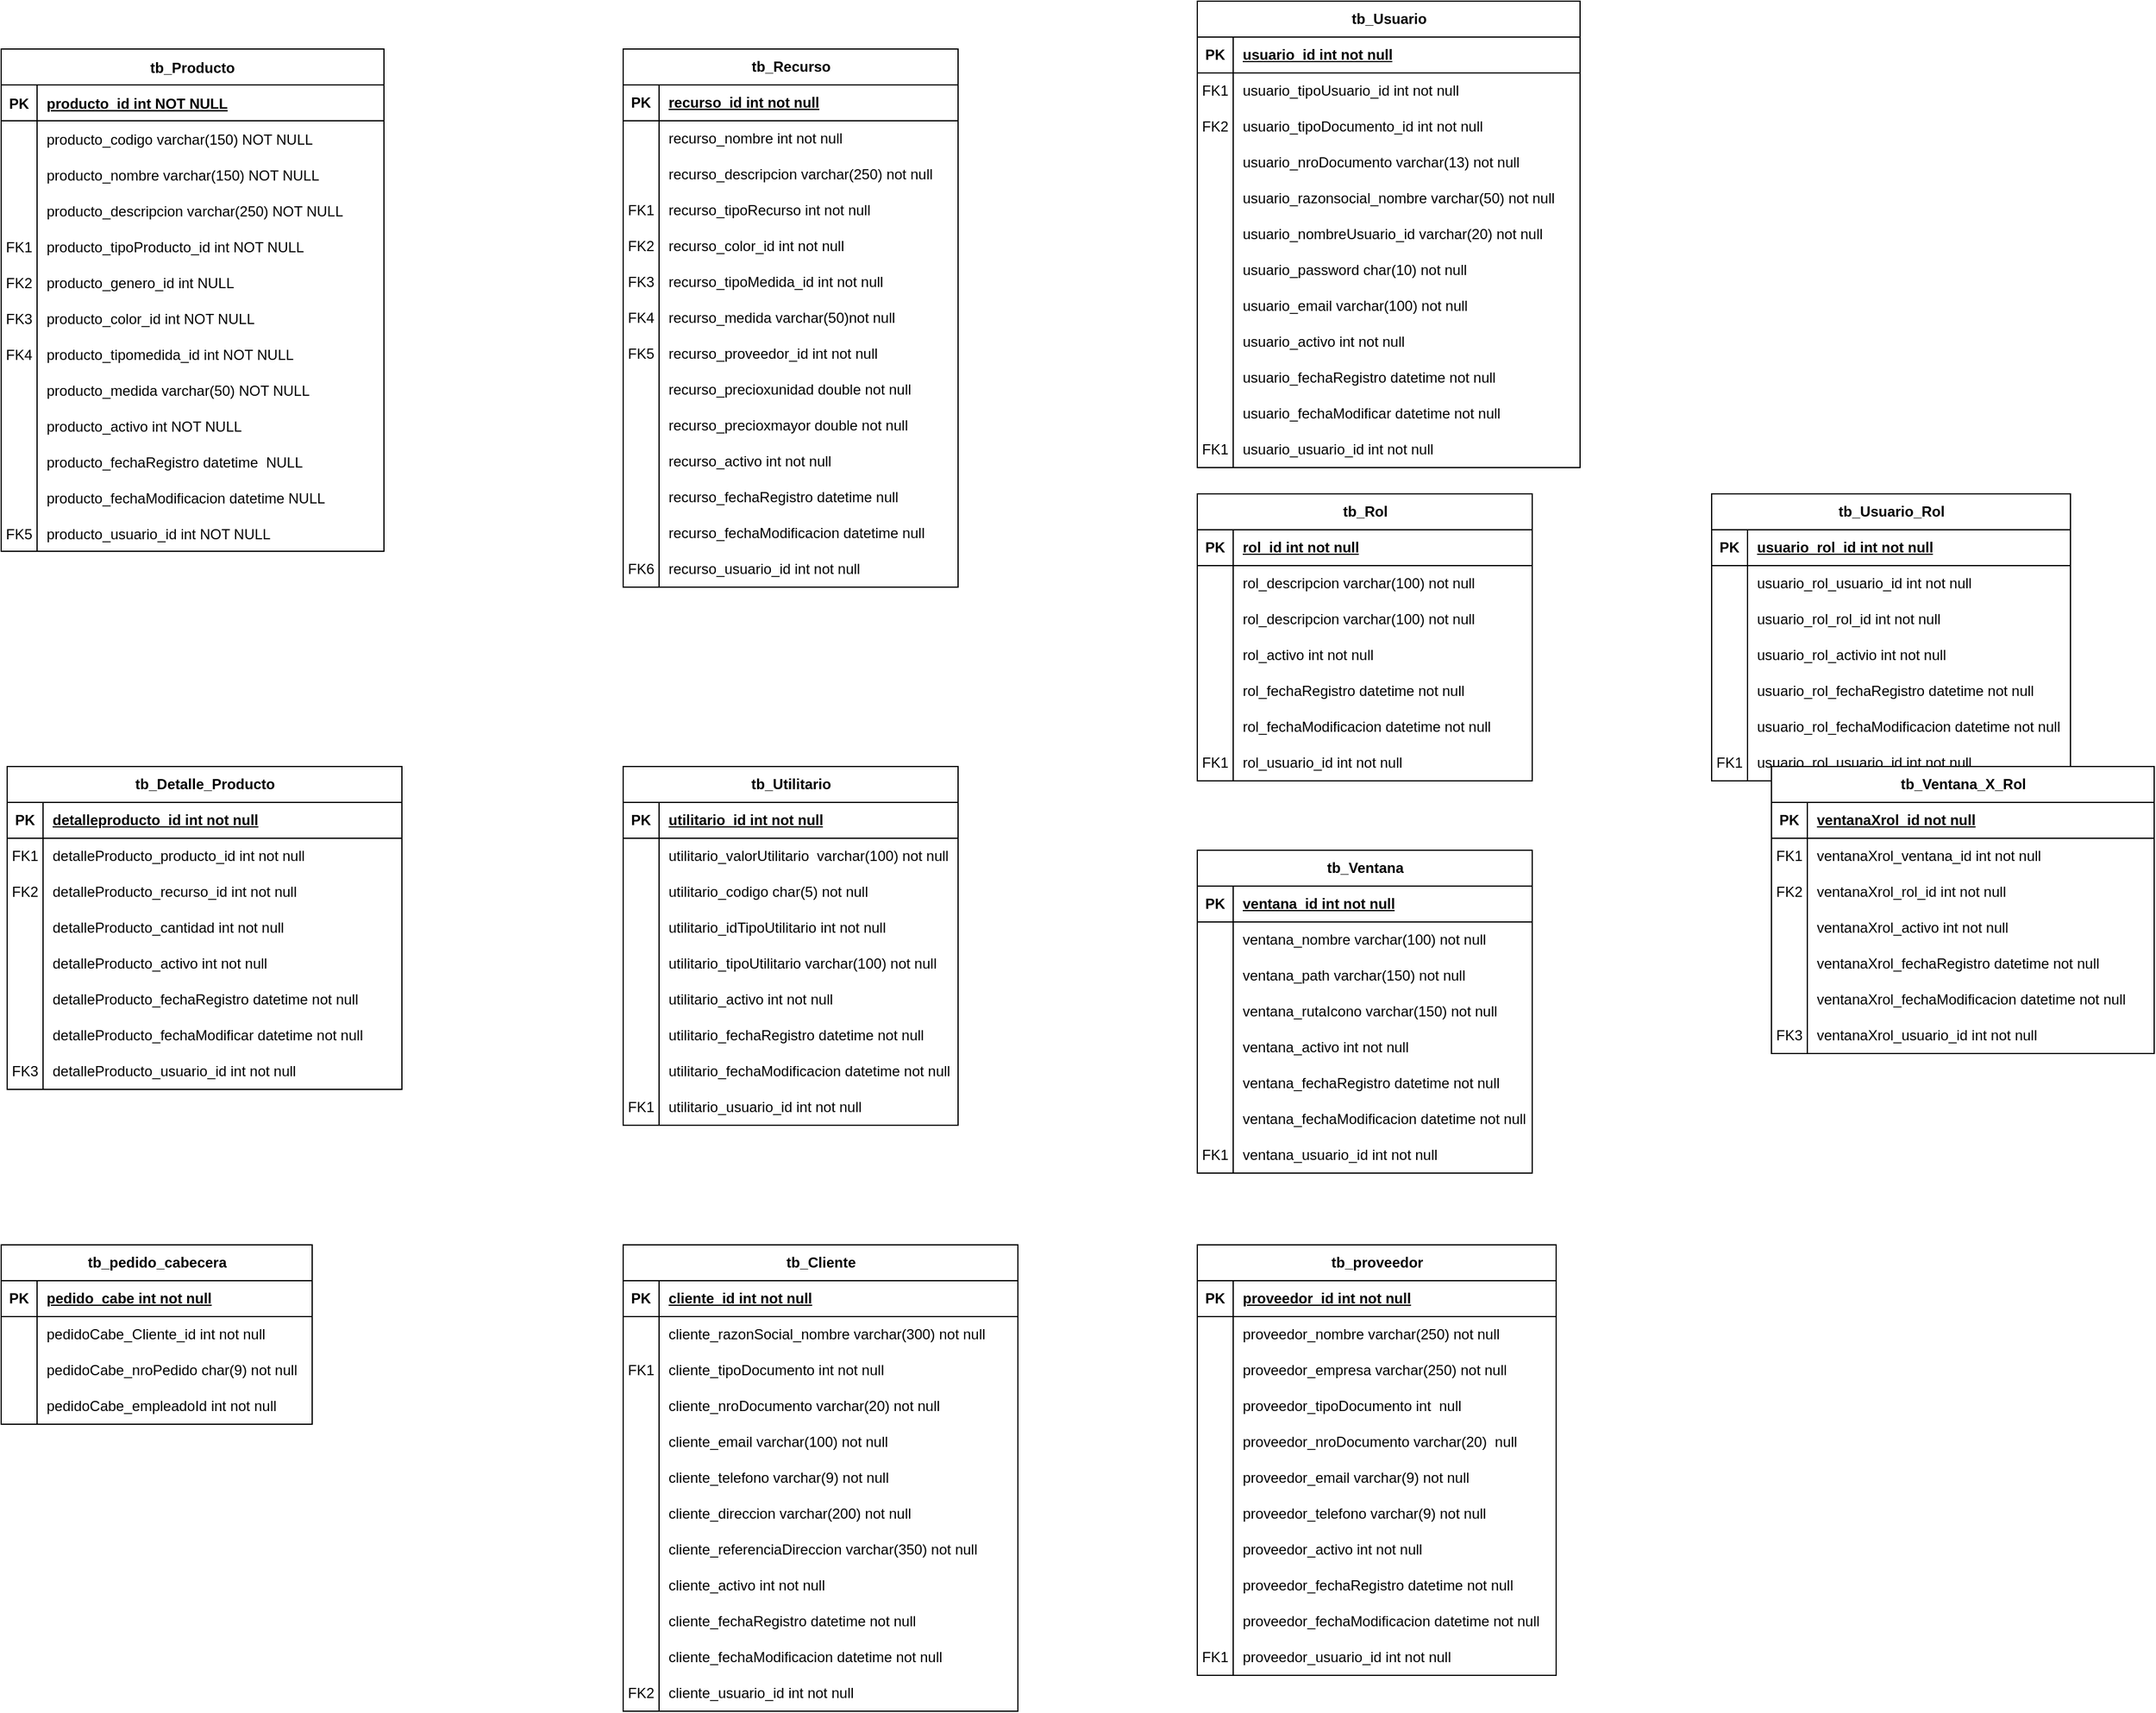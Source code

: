<mxfile version="24.7.16">
  <diagram id="R2lEEEUBdFMjLlhIrx00" name="Page-1">
    <mxGraphModel dx="1050" dy="617" grid="1" gridSize="10" guides="1" tooltips="1" connect="1" arrows="1" fold="1" page="1" pageScale="1" pageWidth="3300" pageHeight="4681" math="0" shadow="0" extFonts="Permanent Marker^https://fonts.googleapis.com/css?family=Permanent+Marker">
      <root>
        <mxCell id="0" />
        <mxCell id="1" parent="0" />
        <mxCell id="QV4SY0e0Yv-xGBzslFk5-1" value="tb_Utilitario" style="shape=table;startSize=30;container=1;collapsible=1;childLayout=tableLayout;fixedRows=1;rowLines=0;fontStyle=1;align=center;resizeLast=1;html=1;" parent="1" vertex="1">
          <mxGeometry x="560" y="680" width="280" height="300" as="geometry" />
        </mxCell>
        <mxCell id="QV4SY0e0Yv-xGBzslFk5-2" value="" style="shape=tableRow;horizontal=0;startSize=0;swimlaneHead=0;swimlaneBody=0;fillColor=none;collapsible=0;dropTarget=0;points=[[0,0.5],[1,0.5]];portConstraint=eastwest;top=0;left=0;right=0;bottom=1;" parent="QV4SY0e0Yv-xGBzslFk5-1" vertex="1">
          <mxGeometry y="30" width="280" height="30" as="geometry" />
        </mxCell>
        <mxCell id="QV4SY0e0Yv-xGBzslFk5-3" value="PK" style="shape=partialRectangle;connectable=0;fillColor=none;top=0;left=0;bottom=0;right=0;fontStyle=1;overflow=hidden;whiteSpace=wrap;html=1;" parent="QV4SY0e0Yv-xGBzslFk5-2" vertex="1">
          <mxGeometry width="30" height="30" as="geometry">
            <mxRectangle width="30" height="30" as="alternateBounds" />
          </mxGeometry>
        </mxCell>
        <mxCell id="QV4SY0e0Yv-xGBzslFk5-4" value="utilitario_id int not null" style="shape=partialRectangle;connectable=0;fillColor=none;top=0;left=0;bottom=0;right=0;align=left;spacingLeft=6;fontStyle=5;overflow=hidden;whiteSpace=wrap;html=1;" parent="QV4SY0e0Yv-xGBzslFk5-2" vertex="1">
          <mxGeometry x="30" width="250" height="30" as="geometry">
            <mxRectangle width="250" height="30" as="alternateBounds" />
          </mxGeometry>
        </mxCell>
        <mxCell id="QV4SY0e0Yv-xGBzslFk5-5" value="" style="shape=tableRow;horizontal=0;startSize=0;swimlaneHead=0;swimlaneBody=0;fillColor=none;collapsible=0;dropTarget=0;points=[[0,0.5],[1,0.5]];portConstraint=eastwest;top=0;left=0;right=0;bottom=0;" parent="QV4SY0e0Yv-xGBzslFk5-1" vertex="1">
          <mxGeometry y="60" width="280" height="30" as="geometry" />
        </mxCell>
        <mxCell id="QV4SY0e0Yv-xGBzslFk5-6" value="" style="shape=partialRectangle;connectable=0;fillColor=none;top=0;left=0;bottom=0;right=0;editable=1;overflow=hidden;whiteSpace=wrap;html=1;" parent="QV4SY0e0Yv-xGBzslFk5-5" vertex="1">
          <mxGeometry width="30" height="30" as="geometry">
            <mxRectangle width="30" height="30" as="alternateBounds" />
          </mxGeometry>
        </mxCell>
        <mxCell id="QV4SY0e0Yv-xGBzslFk5-7" value="utilitario_valorUtilitario&amp;nbsp; varchar(100) not null" style="shape=partialRectangle;connectable=0;fillColor=none;top=0;left=0;bottom=0;right=0;align=left;spacingLeft=6;overflow=hidden;whiteSpace=wrap;html=1;" parent="QV4SY0e0Yv-xGBzslFk5-5" vertex="1">
          <mxGeometry x="30" width="250" height="30" as="geometry">
            <mxRectangle width="250" height="30" as="alternateBounds" />
          </mxGeometry>
        </mxCell>
        <mxCell id="QV4SY0e0Yv-xGBzslFk5-8" value="" style="shape=tableRow;horizontal=0;startSize=0;swimlaneHead=0;swimlaneBody=0;fillColor=none;collapsible=0;dropTarget=0;points=[[0,0.5],[1,0.5]];portConstraint=eastwest;top=0;left=0;right=0;bottom=0;" parent="QV4SY0e0Yv-xGBzslFk5-1" vertex="1">
          <mxGeometry y="90" width="280" height="30" as="geometry" />
        </mxCell>
        <mxCell id="QV4SY0e0Yv-xGBzslFk5-9" value="" style="shape=partialRectangle;connectable=0;fillColor=none;top=0;left=0;bottom=0;right=0;editable=1;overflow=hidden;whiteSpace=wrap;html=1;" parent="QV4SY0e0Yv-xGBzslFk5-8" vertex="1">
          <mxGeometry width="30" height="30" as="geometry">
            <mxRectangle width="30" height="30" as="alternateBounds" />
          </mxGeometry>
        </mxCell>
        <mxCell id="QV4SY0e0Yv-xGBzslFk5-10" value="utilitario_codigo char(5) not null" style="shape=partialRectangle;connectable=0;fillColor=none;top=0;left=0;bottom=0;right=0;align=left;spacingLeft=6;overflow=hidden;whiteSpace=wrap;html=1;" parent="QV4SY0e0Yv-xGBzslFk5-8" vertex="1">
          <mxGeometry x="30" width="250" height="30" as="geometry">
            <mxRectangle width="250" height="30" as="alternateBounds" />
          </mxGeometry>
        </mxCell>
        <mxCell id="QV4SY0e0Yv-xGBzslFk5-11" value="" style="shape=tableRow;horizontal=0;startSize=0;swimlaneHead=0;swimlaneBody=0;fillColor=none;collapsible=0;dropTarget=0;points=[[0,0.5],[1,0.5]];portConstraint=eastwest;top=0;left=0;right=0;bottom=0;" parent="QV4SY0e0Yv-xGBzslFk5-1" vertex="1">
          <mxGeometry y="120" width="280" height="30" as="geometry" />
        </mxCell>
        <mxCell id="QV4SY0e0Yv-xGBzslFk5-12" value="" style="shape=partialRectangle;connectable=0;fillColor=none;top=0;left=0;bottom=0;right=0;editable=1;overflow=hidden;whiteSpace=wrap;html=1;" parent="QV4SY0e0Yv-xGBzslFk5-11" vertex="1">
          <mxGeometry width="30" height="30" as="geometry">
            <mxRectangle width="30" height="30" as="alternateBounds" />
          </mxGeometry>
        </mxCell>
        <mxCell id="QV4SY0e0Yv-xGBzslFk5-13" value="utilitario_idTipoUtilitario int not null" style="shape=partialRectangle;connectable=0;fillColor=none;top=0;left=0;bottom=0;right=0;align=left;spacingLeft=6;overflow=hidden;whiteSpace=wrap;html=1;" parent="QV4SY0e0Yv-xGBzslFk5-11" vertex="1">
          <mxGeometry x="30" width="250" height="30" as="geometry">
            <mxRectangle width="250" height="30" as="alternateBounds" />
          </mxGeometry>
        </mxCell>
        <mxCell id="QV4SY0e0Yv-xGBzslFk5-14" value="" style="shape=tableRow;horizontal=0;startSize=0;swimlaneHead=0;swimlaneBody=0;fillColor=none;collapsible=0;dropTarget=0;points=[[0,0.5],[1,0.5]];portConstraint=eastwest;top=0;left=0;right=0;bottom=0;" parent="QV4SY0e0Yv-xGBzslFk5-1" vertex="1">
          <mxGeometry y="150" width="280" height="30" as="geometry" />
        </mxCell>
        <mxCell id="QV4SY0e0Yv-xGBzslFk5-15" value="" style="shape=partialRectangle;connectable=0;fillColor=none;top=0;left=0;bottom=0;right=0;editable=1;overflow=hidden;whiteSpace=wrap;html=1;" parent="QV4SY0e0Yv-xGBzslFk5-14" vertex="1">
          <mxGeometry width="30" height="30" as="geometry">
            <mxRectangle width="30" height="30" as="alternateBounds" />
          </mxGeometry>
        </mxCell>
        <mxCell id="QV4SY0e0Yv-xGBzslFk5-16" value="utilitario_tipoUtilitario varchar(100) not null" style="shape=partialRectangle;connectable=0;fillColor=none;top=0;left=0;bottom=0;right=0;align=left;spacingLeft=6;overflow=hidden;whiteSpace=wrap;html=1;" parent="QV4SY0e0Yv-xGBzslFk5-14" vertex="1">
          <mxGeometry x="30" width="250" height="30" as="geometry">
            <mxRectangle width="250" height="30" as="alternateBounds" />
          </mxGeometry>
        </mxCell>
        <mxCell id="QV4SY0e0Yv-xGBzslFk5-17" value="" style="shape=tableRow;horizontal=0;startSize=0;swimlaneHead=0;swimlaneBody=0;fillColor=none;collapsible=0;dropTarget=0;points=[[0,0.5],[1,0.5]];portConstraint=eastwest;top=0;left=0;right=0;bottom=0;" parent="QV4SY0e0Yv-xGBzslFk5-1" vertex="1">
          <mxGeometry y="180" width="280" height="30" as="geometry" />
        </mxCell>
        <mxCell id="QV4SY0e0Yv-xGBzslFk5-18" value="" style="shape=partialRectangle;connectable=0;fillColor=none;top=0;left=0;bottom=0;right=0;editable=1;overflow=hidden;whiteSpace=wrap;html=1;" parent="QV4SY0e0Yv-xGBzslFk5-17" vertex="1">
          <mxGeometry width="30" height="30" as="geometry">
            <mxRectangle width="30" height="30" as="alternateBounds" />
          </mxGeometry>
        </mxCell>
        <mxCell id="QV4SY0e0Yv-xGBzslFk5-19" value="utilitario_activo int not null" style="shape=partialRectangle;connectable=0;fillColor=none;top=0;left=0;bottom=0;right=0;align=left;spacingLeft=6;overflow=hidden;whiteSpace=wrap;html=1;" parent="QV4SY0e0Yv-xGBzslFk5-17" vertex="1">
          <mxGeometry x="30" width="250" height="30" as="geometry">
            <mxRectangle width="250" height="30" as="alternateBounds" />
          </mxGeometry>
        </mxCell>
        <mxCell id="QV4SY0e0Yv-xGBzslFk5-20" value="" style="shape=tableRow;horizontal=0;startSize=0;swimlaneHead=0;swimlaneBody=0;fillColor=none;collapsible=0;dropTarget=0;points=[[0,0.5],[1,0.5]];portConstraint=eastwest;top=0;left=0;right=0;bottom=0;" parent="QV4SY0e0Yv-xGBzslFk5-1" vertex="1">
          <mxGeometry y="210" width="280" height="30" as="geometry" />
        </mxCell>
        <mxCell id="QV4SY0e0Yv-xGBzslFk5-21" value="" style="shape=partialRectangle;connectable=0;fillColor=none;top=0;left=0;bottom=0;right=0;editable=1;overflow=hidden;whiteSpace=wrap;html=1;" parent="QV4SY0e0Yv-xGBzslFk5-20" vertex="1">
          <mxGeometry width="30" height="30" as="geometry">
            <mxRectangle width="30" height="30" as="alternateBounds" />
          </mxGeometry>
        </mxCell>
        <mxCell id="QV4SY0e0Yv-xGBzslFk5-22" value="utilitario_fechaRegistro datetime not null" style="shape=partialRectangle;connectable=0;fillColor=none;top=0;left=0;bottom=0;right=0;align=left;spacingLeft=6;overflow=hidden;whiteSpace=wrap;html=1;" parent="QV4SY0e0Yv-xGBzslFk5-20" vertex="1">
          <mxGeometry x="30" width="250" height="30" as="geometry">
            <mxRectangle width="250" height="30" as="alternateBounds" />
          </mxGeometry>
        </mxCell>
        <mxCell id="QV4SY0e0Yv-xGBzslFk5-23" value="" style="shape=tableRow;horizontal=0;startSize=0;swimlaneHead=0;swimlaneBody=0;fillColor=none;collapsible=0;dropTarget=0;points=[[0,0.5],[1,0.5]];portConstraint=eastwest;top=0;left=0;right=0;bottom=0;" parent="QV4SY0e0Yv-xGBzslFk5-1" vertex="1">
          <mxGeometry y="240" width="280" height="30" as="geometry" />
        </mxCell>
        <mxCell id="QV4SY0e0Yv-xGBzslFk5-24" value="" style="shape=partialRectangle;connectable=0;fillColor=none;top=0;left=0;bottom=0;right=0;editable=1;overflow=hidden;whiteSpace=wrap;html=1;" parent="QV4SY0e0Yv-xGBzslFk5-23" vertex="1">
          <mxGeometry width="30" height="30" as="geometry">
            <mxRectangle width="30" height="30" as="alternateBounds" />
          </mxGeometry>
        </mxCell>
        <mxCell id="QV4SY0e0Yv-xGBzslFk5-25" value="utilitario_fechaModificacion datetime not null" style="shape=partialRectangle;connectable=0;fillColor=none;top=0;left=0;bottom=0;right=0;align=left;spacingLeft=6;overflow=hidden;whiteSpace=wrap;html=1;" parent="QV4SY0e0Yv-xGBzslFk5-23" vertex="1">
          <mxGeometry x="30" width="250" height="30" as="geometry">
            <mxRectangle width="250" height="30" as="alternateBounds" />
          </mxGeometry>
        </mxCell>
        <mxCell id="QV4SY0e0Yv-xGBzslFk5-26" value="" style="shape=tableRow;horizontal=0;startSize=0;swimlaneHead=0;swimlaneBody=0;fillColor=none;collapsible=0;dropTarget=0;points=[[0,0.5],[1,0.5]];portConstraint=eastwest;top=0;left=0;right=0;bottom=0;" parent="QV4SY0e0Yv-xGBzslFk5-1" vertex="1">
          <mxGeometry y="270" width="280" height="30" as="geometry" />
        </mxCell>
        <mxCell id="QV4SY0e0Yv-xGBzslFk5-27" value="FK1" style="shape=partialRectangle;connectable=0;fillColor=none;top=0;left=0;bottom=0;right=0;editable=1;overflow=hidden;whiteSpace=wrap;html=1;" parent="QV4SY0e0Yv-xGBzslFk5-26" vertex="1">
          <mxGeometry width="30" height="30" as="geometry">
            <mxRectangle width="30" height="30" as="alternateBounds" />
          </mxGeometry>
        </mxCell>
        <mxCell id="QV4SY0e0Yv-xGBzslFk5-28" value="utilitario_usuario_id&amp;nbsp;int not null" style="shape=partialRectangle;connectable=0;fillColor=none;top=0;left=0;bottom=0;right=0;align=left;spacingLeft=6;overflow=hidden;whiteSpace=wrap;html=1;" parent="QV4SY0e0Yv-xGBzslFk5-26" vertex="1">
          <mxGeometry x="30" width="250" height="30" as="geometry">
            <mxRectangle width="250" height="30" as="alternateBounds" />
          </mxGeometry>
        </mxCell>
        <mxCell id="QV4SY0e0Yv-xGBzslFk5-29" value="tb_Producto" style="shape=table;startSize=30;container=1;collapsible=1;childLayout=tableLayout;fixedRows=1;rowLines=0;fontStyle=1;align=center;resizeLast=1;" parent="1" vertex="1">
          <mxGeometry x="40" y="80" width="320" height="420" as="geometry">
            <mxRectangle x="50" y="70" width="90" height="30" as="alternateBounds" />
          </mxGeometry>
        </mxCell>
        <mxCell id="QV4SY0e0Yv-xGBzslFk5-30" value="" style="shape=partialRectangle;collapsible=0;dropTarget=0;pointerEvents=0;fillColor=none;points=[[0,0.5],[1,0.5]];portConstraint=eastwest;top=0;left=0;right=0;bottom=1;" parent="QV4SY0e0Yv-xGBzslFk5-29" vertex="1">
          <mxGeometry y="30" width="320" height="30" as="geometry" />
        </mxCell>
        <mxCell id="QV4SY0e0Yv-xGBzslFk5-31" value="PK" style="shape=partialRectangle;overflow=hidden;connectable=0;fillColor=none;top=0;left=0;bottom=0;right=0;fontStyle=1;" parent="QV4SY0e0Yv-xGBzslFk5-30" vertex="1">
          <mxGeometry width="30" height="30" as="geometry">
            <mxRectangle width="30" height="30" as="alternateBounds" />
          </mxGeometry>
        </mxCell>
        <mxCell id="QV4SY0e0Yv-xGBzslFk5-32" value="producto_id int NOT NULL " style="shape=partialRectangle;overflow=hidden;connectable=0;fillColor=none;top=0;left=0;bottom=0;right=0;align=left;spacingLeft=6;fontStyle=5;" parent="QV4SY0e0Yv-xGBzslFk5-30" vertex="1">
          <mxGeometry x="30" width="290" height="30" as="geometry">
            <mxRectangle width="290" height="30" as="alternateBounds" />
          </mxGeometry>
        </mxCell>
        <mxCell id="QV4SY0e0Yv-xGBzslFk5-33" value="" style="shape=partialRectangle;collapsible=0;dropTarget=0;pointerEvents=0;fillColor=none;points=[[0,0.5],[1,0.5]];portConstraint=eastwest;top=0;left=0;right=0;bottom=0;strokeColor=default;" parent="QV4SY0e0Yv-xGBzslFk5-29" vertex="1">
          <mxGeometry y="60" width="320" height="30" as="geometry" />
        </mxCell>
        <mxCell id="QV4SY0e0Yv-xGBzslFk5-34" value="" style="shape=partialRectangle;overflow=hidden;connectable=0;fillColor=none;top=0;left=0;bottom=0;right=0;" parent="QV4SY0e0Yv-xGBzslFk5-33" vertex="1">
          <mxGeometry width="30" height="30" as="geometry">
            <mxRectangle width="30" height="30" as="alternateBounds" />
          </mxGeometry>
        </mxCell>
        <mxCell id="QV4SY0e0Yv-xGBzslFk5-35" value="producto_codigo varchar(150) NOT NULL" style="shape=partialRectangle;overflow=hidden;connectable=0;fillColor=none;top=0;left=0;bottom=0;right=0;align=left;spacingLeft=6;" parent="QV4SY0e0Yv-xGBzslFk5-33" vertex="1">
          <mxGeometry x="30" width="290" height="30" as="geometry">
            <mxRectangle width="290" height="30" as="alternateBounds" />
          </mxGeometry>
        </mxCell>
        <mxCell id="QV4SY0e0Yv-xGBzslFk5-36" value="" style="shape=partialRectangle;collapsible=0;dropTarget=0;pointerEvents=0;fillColor=none;points=[[0,0.5],[1,0.5]];portConstraint=eastwest;top=0;left=0;right=0;bottom=0;strokeColor=default;" parent="QV4SY0e0Yv-xGBzslFk5-29" vertex="1">
          <mxGeometry y="90" width="320" height="30" as="geometry" />
        </mxCell>
        <mxCell id="QV4SY0e0Yv-xGBzslFk5-37" value="" style="shape=partialRectangle;overflow=hidden;connectable=0;fillColor=none;top=0;left=0;bottom=0;right=0;" parent="QV4SY0e0Yv-xGBzslFk5-36" vertex="1">
          <mxGeometry width="30" height="30" as="geometry">
            <mxRectangle width="30" height="30" as="alternateBounds" />
          </mxGeometry>
        </mxCell>
        <mxCell id="QV4SY0e0Yv-xGBzslFk5-38" value="producto_nombre varchar(150) NOT NULL" style="shape=partialRectangle;overflow=hidden;connectable=0;fillColor=none;top=0;left=0;bottom=0;right=0;align=left;spacingLeft=6;" parent="QV4SY0e0Yv-xGBzslFk5-36" vertex="1">
          <mxGeometry x="30" width="290" height="30" as="geometry">
            <mxRectangle width="290" height="30" as="alternateBounds" />
          </mxGeometry>
        </mxCell>
        <mxCell id="QV4SY0e0Yv-xGBzslFk5-39" value="" style="shape=partialRectangle;collapsible=0;dropTarget=0;pointerEvents=0;fillColor=none;points=[[0,0.5],[1,0.5]];portConstraint=eastwest;top=0;left=0;right=0;bottom=0;strokeColor=default;" parent="QV4SY0e0Yv-xGBzslFk5-29" vertex="1">
          <mxGeometry y="120" width="320" height="30" as="geometry" />
        </mxCell>
        <mxCell id="QV4SY0e0Yv-xGBzslFk5-40" value="" style="shape=partialRectangle;overflow=hidden;connectable=0;fillColor=none;top=0;left=0;bottom=0;right=0;" parent="QV4SY0e0Yv-xGBzslFk5-39" vertex="1">
          <mxGeometry width="30" height="30" as="geometry">
            <mxRectangle width="30" height="30" as="alternateBounds" />
          </mxGeometry>
        </mxCell>
        <mxCell id="QV4SY0e0Yv-xGBzslFk5-41" value="producto_descripcion varchar(250) NOT NULL" style="shape=partialRectangle;overflow=hidden;connectable=0;fillColor=none;top=0;left=0;bottom=0;right=0;align=left;spacingLeft=6;" parent="QV4SY0e0Yv-xGBzslFk5-39" vertex="1">
          <mxGeometry x="30" width="290" height="30" as="geometry">
            <mxRectangle width="290" height="30" as="alternateBounds" />
          </mxGeometry>
        </mxCell>
        <mxCell id="QV4SY0e0Yv-xGBzslFk5-42" value="" style="shape=partialRectangle;collapsible=0;dropTarget=0;pointerEvents=0;fillColor=none;points=[[0,0.5],[1,0.5]];portConstraint=eastwest;top=0;left=0;right=0;bottom=0;strokeColor=default;" parent="QV4SY0e0Yv-xGBzslFk5-29" vertex="1">
          <mxGeometry y="150" width="320" height="30" as="geometry" />
        </mxCell>
        <mxCell id="QV4SY0e0Yv-xGBzslFk5-43" value="FK1" style="shape=partialRectangle;overflow=hidden;connectable=0;fillColor=none;top=0;left=0;bottom=0;right=0;" parent="QV4SY0e0Yv-xGBzslFk5-42" vertex="1">
          <mxGeometry width="30" height="30" as="geometry">
            <mxRectangle width="30" height="30" as="alternateBounds" />
          </mxGeometry>
        </mxCell>
        <mxCell id="QV4SY0e0Yv-xGBzslFk5-44" value="producto_tipoProducto_id int NOT NULL" style="shape=partialRectangle;overflow=hidden;connectable=0;fillColor=none;top=0;left=0;bottom=0;right=0;align=left;spacingLeft=6;" parent="QV4SY0e0Yv-xGBzslFk5-42" vertex="1">
          <mxGeometry x="30" width="290" height="30" as="geometry">
            <mxRectangle width="290" height="30" as="alternateBounds" />
          </mxGeometry>
        </mxCell>
        <mxCell id="QV4SY0e0Yv-xGBzslFk5-45" value="" style="shape=partialRectangle;collapsible=0;dropTarget=0;pointerEvents=0;fillColor=none;points=[[0,0.5],[1,0.5]];portConstraint=eastwest;top=0;left=0;right=0;bottom=0;strokeColor=default;" parent="QV4SY0e0Yv-xGBzslFk5-29" vertex="1">
          <mxGeometry y="180" width="320" height="30" as="geometry" />
        </mxCell>
        <mxCell id="QV4SY0e0Yv-xGBzslFk5-46" value="FK2" style="shape=partialRectangle;overflow=hidden;connectable=0;fillColor=none;top=0;left=0;bottom=0;right=0;" parent="QV4SY0e0Yv-xGBzslFk5-45" vertex="1">
          <mxGeometry width="30" height="30" as="geometry">
            <mxRectangle width="30" height="30" as="alternateBounds" />
          </mxGeometry>
        </mxCell>
        <mxCell id="QV4SY0e0Yv-xGBzslFk5-47" value="producto_genero_id int NULL" style="shape=partialRectangle;overflow=hidden;connectable=0;fillColor=none;top=0;left=0;bottom=0;right=0;align=left;spacingLeft=6;" parent="QV4SY0e0Yv-xGBzslFk5-45" vertex="1">
          <mxGeometry x="30" width="290" height="30" as="geometry">
            <mxRectangle width="290" height="30" as="alternateBounds" />
          </mxGeometry>
        </mxCell>
        <mxCell id="QV4SY0e0Yv-xGBzslFk5-48" value="" style="shape=partialRectangle;collapsible=0;dropTarget=0;pointerEvents=0;fillColor=none;points=[[0,0.5],[1,0.5]];portConstraint=eastwest;top=0;left=0;right=0;bottom=0;strokeColor=default;" parent="QV4SY0e0Yv-xGBzslFk5-29" vertex="1">
          <mxGeometry y="210" width="320" height="30" as="geometry" />
        </mxCell>
        <mxCell id="QV4SY0e0Yv-xGBzslFk5-49" value="FK3" style="shape=partialRectangle;overflow=hidden;connectable=0;fillColor=none;top=0;left=0;bottom=0;right=0;" parent="QV4SY0e0Yv-xGBzslFk5-48" vertex="1">
          <mxGeometry width="30" height="30" as="geometry">
            <mxRectangle width="30" height="30" as="alternateBounds" />
          </mxGeometry>
        </mxCell>
        <mxCell id="QV4SY0e0Yv-xGBzslFk5-50" value="producto_color_id int NOT NULL" style="shape=partialRectangle;overflow=hidden;connectable=0;fillColor=none;top=0;left=0;bottom=0;right=0;align=left;spacingLeft=6;" parent="QV4SY0e0Yv-xGBzslFk5-48" vertex="1">
          <mxGeometry x="30" width="290" height="30" as="geometry">
            <mxRectangle width="290" height="30" as="alternateBounds" />
          </mxGeometry>
        </mxCell>
        <mxCell id="QV4SY0e0Yv-xGBzslFk5-51" value="" style="shape=partialRectangle;collapsible=0;dropTarget=0;pointerEvents=0;fillColor=none;points=[[0,0.5],[1,0.5]];portConstraint=eastwest;top=0;left=0;right=0;bottom=0;strokeColor=default;" parent="QV4SY0e0Yv-xGBzslFk5-29" vertex="1">
          <mxGeometry y="240" width="320" height="30" as="geometry" />
        </mxCell>
        <mxCell id="QV4SY0e0Yv-xGBzslFk5-52" value="FK4" style="shape=partialRectangle;overflow=hidden;connectable=0;fillColor=none;top=0;left=0;bottom=0;right=0;" parent="QV4SY0e0Yv-xGBzslFk5-51" vertex="1">
          <mxGeometry width="30" height="30" as="geometry">
            <mxRectangle width="30" height="30" as="alternateBounds" />
          </mxGeometry>
        </mxCell>
        <mxCell id="QV4SY0e0Yv-xGBzslFk5-53" value="producto_tipomedida_id int NOT NULL" style="shape=partialRectangle;overflow=hidden;connectable=0;fillColor=none;top=0;left=0;bottom=0;right=0;align=left;spacingLeft=6;" parent="QV4SY0e0Yv-xGBzslFk5-51" vertex="1">
          <mxGeometry x="30" width="290" height="30" as="geometry">
            <mxRectangle width="290" height="30" as="alternateBounds" />
          </mxGeometry>
        </mxCell>
        <mxCell id="QV4SY0e0Yv-xGBzslFk5-54" value="" style="shape=partialRectangle;collapsible=0;dropTarget=0;pointerEvents=0;fillColor=none;points=[[0,0.5],[1,0.5]];portConstraint=eastwest;top=0;left=0;right=0;bottom=0;strokeColor=default;" parent="QV4SY0e0Yv-xGBzslFk5-29" vertex="1">
          <mxGeometry y="270" width="320" height="30" as="geometry" />
        </mxCell>
        <mxCell id="QV4SY0e0Yv-xGBzslFk5-55" value="" style="shape=partialRectangle;overflow=hidden;connectable=0;fillColor=none;top=0;left=0;bottom=0;right=0;" parent="QV4SY0e0Yv-xGBzslFk5-54" vertex="1">
          <mxGeometry width="30" height="30" as="geometry">
            <mxRectangle width="30" height="30" as="alternateBounds" />
          </mxGeometry>
        </mxCell>
        <mxCell id="QV4SY0e0Yv-xGBzslFk5-56" value="producto_medida varchar(50) NOT NULL" style="shape=partialRectangle;overflow=hidden;connectable=0;fillColor=none;top=0;left=0;bottom=0;right=0;align=left;spacingLeft=6;" parent="QV4SY0e0Yv-xGBzslFk5-54" vertex="1">
          <mxGeometry x="30" width="290" height="30" as="geometry">
            <mxRectangle width="290" height="30" as="alternateBounds" />
          </mxGeometry>
        </mxCell>
        <mxCell id="QV4SY0e0Yv-xGBzslFk5-57" value="" style="shape=partialRectangle;collapsible=0;dropTarget=0;pointerEvents=0;fillColor=none;points=[[0,0.5],[1,0.5]];portConstraint=eastwest;top=0;left=0;right=0;bottom=0;strokeColor=default;" parent="QV4SY0e0Yv-xGBzslFk5-29" vertex="1">
          <mxGeometry y="300" width="320" height="30" as="geometry" />
        </mxCell>
        <mxCell id="QV4SY0e0Yv-xGBzslFk5-58" value="" style="shape=partialRectangle;overflow=hidden;connectable=0;fillColor=none;top=0;left=0;bottom=0;right=0;" parent="QV4SY0e0Yv-xGBzslFk5-57" vertex="1">
          <mxGeometry width="30" height="30" as="geometry">
            <mxRectangle width="30" height="30" as="alternateBounds" />
          </mxGeometry>
        </mxCell>
        <mxCell id="QV4SY0e0Yv-xGBzslFk5-59" value="producto_activo int NOT NULL" style="shape=partialRectangle;overflow=hidden;connectable=0;fillColor=none;top=0;left=0;bottom=0;right=0;align=left;spacingLeft=6;" parent="QV4SY0e0Yv-xGBzslFk5-57" vertex="1">
          <mxGeometry x="30" width="290" height="30" as="geometry">
            <mxRectangle width="290" height="30" as="alternateBounds" />
          </mxGeometry>
        </mxCell>
        <mxCell id="QV4SY0e0Yv-xGBzslFk5-60" value="" style="shape=partialRectangle;collapsible=0;dropTarget=0;pointerEvents=0;fillColor=none;points=[[0,0.5],[1,0.5]];portConstraint=eastwest;top=0;left=0;right=0;bottom=0;strokeColor=default;" parent="QV4SY0e0Yv-xGBzslFk5-29" vertex="1">
          <mxGeometry y="330" width="320" height="30" as="geometry" />
        </mxCell>
        <mxCell id="QV4SY0e0Yv-xGBzslFk5-61" value="" style="shape=partialRectangle;overflow=hidden;connectable=0;fillColor=none;top=0;left=0;bottom=0;right=0;" parent="QV4SY0e0Yv-xGBzslFk5-60" vertex="1">
          <mxGeometry width="30" height="30" as="geometry">
            <mxRectangle width="30" height="30" as="alternateBounds" />
          </mxGeometry>
        </mxCell>
        <mxCell id="QV4SY0e0Yv-xGBzslFk5-62" value="producto_fechaRegistro datetime  NULL" style="shape=partialRectangle;overflow=hidden;connectable=0;fillColor=none;top=0;left=0;bottom=0;right=0;align=left;spacingLeft=6;" parent="QV4SY0e0Yv-xGBzslFk5-60" vertex="1">
          <mxGeometry x="30" width="290" height="30" as="geometry">
            <mxRectangle width="290" height="30" as="alternateBounds" />
          </mxGeometry>
        </mxCell>
        <mxCell id="QV4SY0e0Yv-xGBzslFk5-63" value="" style="shape=partialRectangle;collapsible=0;dropTarget=0;pointerEvents=0;fillColor=none;points=[[0,0.5],[1,0.5]];portConstraint=eastwest;top=0;left=0;right=0;bottom=0;strokeColor=default;" parent="QV4SY0e0Yv-xGBzslFk5-29" vertex="1">
          <mxGeometry y="360" width="320" height="30" as="geometry" />
        </mxCell>
        <mxCell id="QV4SY0e0Yv-xGBzslFk5-64" value="" style="shape=partialRectangle;overflow=hidden;connectable=0;fillColor=none;top=0;left=0;bottom=0;right=0;" parent="QV4SY0e0Yv-xGBzslFk5-63" vertex="1">
          <mxGeometry width="30" height="30" as="geometry">
            <mxRectangle width="30" height="30" as="alternateBounds" />
          </mxGeometry>
        </mxCell>
        <mxCell id="QV4SY0e0Yv-xGBzslFk5-65" value="producto_fechaModificacion datetime NULL" style="shape=partialRectangle;overflow=hidden;connectable=0;fillColor=none;top=0;left=0;bottom=0;right=0;align=left;spacingLeft=6;" parent="QV4SY0e0Yv-xGBzslFk5-63" vertex="1">
          <mxGeometry x="30" width="290" height="30" as="geometry">
            <mxRectangle width="290" height="30" as="alternateBounds" />
          </mxGeometry>
        </mxCell>
        <mxCell id="QV4SY0e0Yv-xGBzslFk5-66" value="" style="shape=partialRectangle;collapsible=0;dropTarget=0;pointerEvents=0;fillColor=none;points=[[0,0.5],[1,0.5]];portConstraint=eastwest;top=0;left=0;right=0;bottom=0;strokeColor=default;" parent="QV4SY0e0Yv-xGBzslFk5-29" vertex="1">
          <mxGeometry y="390" width="320" height="30" as="geometry" />
        </mxCell>
        <mxCell id="QV4SY0e0Yv-xGBzslFk5-67" value="FK5" style="shape=partialRectangle;overflow=hidden;connectable=0;fillColor=none;top=0;left=0;bottom=0;right=0;" parent="QV4SY0e0Yv-xGBzslFk5-66" vertex="1">
          <mxGeometry width="30" height="30" as="geometry">
            <mxRectangle width="30" height="30" as="alternateBounds" />
          </mxGeometry>
        </mxCell>
        <mxCell id="QV4SY0e0Yv-xGBzslFk5-68" value="producto_usuario_id int NOT NULL" style="shape=partialRectangle;overflow=hidden;connectable=0;fillColor=none;top=0;left=0;bottom=0;right=0;align=left;spacingLeft=6;" parent="QV4SY0e0Yv-xGBzslFk5-66" vertex="1">
          <mxGeometry x="30" width="290" height="30" as="geometry">
            <mxRectangle width="290" height="30" as="alternateBounds" />
          </mxGeometry>
        </mxCell>
        <mxCell id="QV4SY0e0Yv-xGBzslFk5-69" value="tb_Detalle_Producto" style="shape=table;startSize=30;container=1;collapsible=1;childLayout=tableLayout;fixedRows=1;rowLines=0;fontStyle=1;align=center;resizeLast=1;html=1;" parent="1" vertex="1">
          <mxGeometry x="45" y="680" width="330" height="270" as="geometry" />
        </mxCell>
        <mxCell id="QV4SY0e0Yv-xGBzslFk5-70" value="" style="shape=tableRow;horizontal=0;startSize=0;swimlaneHead=0;swimlaneBody=0;fillColor=none;collapsible=0;dropTarget=0;points=[[0,0.5],[1,0.5]];portConstraint=eastwest;top=0;left=0;right=0;bottom=1;" parent="QV4SY0e0Yv-xGBzslFk5-69" vertex="1">
          <mxGeometry y="30" width="330" height="30" as="geometry" />
        </mxCell>
        <mxCell id="QV4SY0e0Yv-xGBzslFk5-71" value="PK" style="shape=partialRectangle;connectable=0;fillColor=none;top=0;left=0;bottom=0;right=0;fontStyle=1;overflow=hidden;whiteSpace=wrap;html=1;" parent="QV4SY0e0Yv-xGBzslFk5-70" vertex="1">
          <mxGeometry width="30" height="30" as="geometry">
            <mxRectangle width="30" height="30" as="alternateBounds" />
          </mxGeometry>
        </mxCell>
        <mxCell id="QV4SY0e0Yv-xGBzslFk5-72" value="detalleproducto_id int not null" style="shape=partialRectangle;connectable=0;fillColor=none;top=0;left=0;bottom=0;right=0;align=left;spacingLeft=6;fontStyle=5;overflow=hidden;whiteSpace=wrap;html=1;" parent="QV4SY0e0Yv-xGBzslFk5-70" vertex="1">
          <mxGeometry x="30" width="300" height="30" as="geometry">
            <mxRectangle width="300" height="30" as="alternateBounds" />
          </mxGeometry>
        </mxCell>
        <mxCell id="QV4SY0e0Yv-xGBzslFk5-73" value="" style="shape=tableRow;horizontal=0;startSize=0;swimlaneHead=0;swimlaneBody=0;fillColor=none;collapsible=0;dropTarget=0;points=[[0,0.5],[1,0.5]];portConstraint=eastwest;top=0;left=0;right=0;bottom=0;" parent="QV4SY0e0Yv-xGBzslFk5-69" vertex="1">
          <mxGeometry y="60" width="330" height="30" as="geometry" />
        </mxCell>
        <mxCell id="QV4SY0e0Yv-xGBzslFk5-74" value="FK1" style="shape=partialRectangle;connectable=0;fillColor=none;top=0;left=0;bottom=0;right=0;editable=1;overflow=hidden;whiteSpace=wrap;html=1;" parent="QV4SY0e0Yv-xGBzslFk5-73" vertex="1">
          <mxGeometry width="30" height="30" as="geometry">
            <mxRectangle width="30" height="30" as="alternateBounds" />
          </mxGeometry>
        </mxCell>
        <mxCell id="QV4SY0e0Yv-xGBzslFk5-75" value="detalleProducto_producto_id int not null" style="shape=partialRectangle;connectable=0;fillColor=none;top=0;left=0;bottom=0;right=0;align=left;spacingLeft=6;overflow=hidden;whiteSpace=wrap;html=1;" parent="QV4SY0e0Yv-xGBzslFk5-73" vertex="1">
          <mxGeometry x="30" width="300" height="30" as="geometry">
            <mxRectangle width="300" height="30" as="alternateBounds" />
          </mxGeometry>
        </mxCell>
        <mxCell id="QV4SY0e0Yv-xGBzslFk5-76" value="" style="shape=tableRow;horizontal=0;startSize=0;swimlaneHead=0;swimlaneBody=0;fillColor=none;collapsible=0;dropTarget=0;points=[[0,0.5],[1,0.5]];portConstraint=eastwest;top=0;left=0;right=0;bottom=0;" parent="QV4SY0e0Yv-xGBzslFk5-69" vertex="1">
          <mxGeometry y="90" width="330" height="30" as="geometry" />
        </mxCell>
        <mxCell id="QV4SY0e0Yv-xGBzslFk5-77" value="FK2" style="shape=partialRectangle;connectable=0;fillColor=none;top=0;left=0;bottom=0;right=0;editable=1;overflow=hidden;whiteSpace=wrap;html=1;" parent="QV4SY0e0Yv-xGBzslFk5-76" vertex="1">
          <mxGeometry width="30" height="30" as="geometry">
            <mxRectangle width="30" height="30" as="alternateBounds" />
          </mxGeometry>
        </mxCell>
        <mxCell id="QV4SY0e0Yv-xGBzslFk5-78" value="detalleProducto_recurso_id int not null" style="shape=partialRectangle;connectable=0;fillColor=none;top=0;left=0;bottom=0;right=0;align=left;spacingLeft=6;overflow=hidden;whiteSpace=wrap;html=1;" parent="QV4SY0e0Yv-xGBzslFk5-76" vertex="1">
          <mxGeometry x="30" width="300" height="30" as="geometry">
            <mxRectangle width="300" height="30" as="alternateBounds" />
          </mxGeometry>
        </mxCell>
        <mxCell id="QV4SY0e0Yv-xGBzslFk5-79" value="" style="shape=tableRow;horizontal=0;startSize=0;swimlaneHead=0;swimlaneBody=0;fillColor=none;collapsible=0;dropTarget=0;points=[[0,0.5],[1,0.5]];portConstraint=eastwest;top=0;left=0;right=0;bottom=0;" parent="QV4SY0e0Yv-xGBzslFk5-69" vertex="1">
          <mxGeometry y="120" width="330" height="30" as="geometry" />
        </mxCell>
        <mxCell id="QV4SY0e0Yv-xGBzslFk5-80" value="" style="shape=partialRectangle;connectable=0;fillColor=none;top=0;left=0;bottom=0;right=0;editable=1;overflow=hidden;whiteSpace=wrap;html=1;" parent="QV4SY0e0Yv-xGBzslFk5-79" vertex="1">
          <mxGeometry width="30" height="30" as="geometry">
            <mxRectangle width="30" height="30" as="alternateBounds" />
          </mxGeometry>
        </mxCell>
        <mxCell id="QV4SY0e0Yv-xGBzslFk5-81" value="detalleProducto_cantidad int not null" style="shape=partialRectangle;connectable=0;fillColor=none;top=0;left=0;bottom=0;right=0;align=left;spacingLeft=6;overflow=hidden;whiteSpace=wrap;html=1;" parent="QV4SY0e0Yv-xGBzslFk5-79" vertex="1">
          <mxGeometry x="30" width="300" height="30" as="geometry">
            <mxRectangle width="300" height="30" as="alternateBounds" />
          </mxGeometry>
        </mxCell>
        <mxCell id="QV4SY0e0Yv-xGBzslFk5-82" value="" style="shape=tableRow;horizontal=0;startSize=0;swimlaneHead=0;swimlaneBody=0;fillColor=none;collapsible=0;dropTarget=0;points=[[0,0.5],[1,0.5]];portConstraint=eastwest;top=0;left=0;right=0;bottom=0;" parent="QV4SY0e0Yv-xGBzslFk5-69" vertex="1">
          <mxGeometry y="150" width="330" height="30" as="geometry" />
        </mxCell>
        <mxCell id="QV4SY0e0Yv-xGBzslFk5-83" value="" style="shape=partialRectangle;connectable=0;fillColor=none;top=0;left=0;bottom=0;right=0;editable=1;overflow=hidden;whiteSpace=wrap;html=1;" parent="QV4SY0e0Yv-xGBzslFk5-82" vertex="1">
          <mxGeometry width="30" height="30" as="geometry">
            <mxRectangle width="30" height="30" as="alternateBounds" />
          </mxGeometry>
        </mxCell>
        <mxCell id="QV4SY0e0Yv-xGBzslFk5-84" value="detalleProducto_activo int not null" style="shape=partialRectangle;connectable=0;fillColor=none;top=0;left=0;bottom=0;right=0;align=left;spacingLeft=6;overflow=hidden;whiteSpace=wrap;html=1;" parent="QV4SY0e0Yv-xGBzslFk5-82" vertex="1">
          <mxGeometry x="30" width="300" height="30" as="geometry">
            <mxRectangle width="300" height="30" as="alternateBounds" />
          </mxGeometry>
        </mxCell>
        <mxCell id="QV4SY0e0Yv-xGBzslFk5-85" value="" style="shape=tableRow;horizontal=0;startSize=0;swimlaneHead=0;swimlaneBody=0;fillColor=none;collapsible=0;dropTarget=0;points=[[0,0.5],[1,0.5]];portConstraint=eastwest;top=0;left=0;right=0;bottom=0;" parent="QV4SY0e0Yv-xGBzslFk5-69" vertex="1">
          <mxGeometry y="180" width="330" height="30" as="geometry" />
        </mxCell>
        <mxCell id="QV4SY0e0Yv-xGBzslFk5-86" value="" style="shape=partialRectangle;connectable=0;fillColor=none;top=0;left=0;bottom=0;right=0;editable=1;overflow=hidden;whiteSpace=wrap;html=1;" parent="QV4SY0e0Yv-xGBzslFk5-85" vertex="1">
          <mxGeometry width="30" height="30" as="geometry">
            <mxRectangle width="30" height="30" as="alternateBounds" />
          </mxGeometry>
        </mxCell>
        <mxCell id="QV4SY0e0Yv-xGBzslFk5-87" value="detalleProducto_fechaRegistro datetime not null" style="shape=partialRectangle;connectable=0;fillColor=none;top=0;left=0;bottom=0;right=0;align=left;spacingLeft=6;overflow=hidden;whiteSpace=wrap;html=1;" parent="QV4SY0e0Yv-xGBzslFk5-85" vertex="1">
          <mxGeometry x="30" width="300" height="30" as="geometry">
            <mxRectangle width="300" height="30" as="alternateBounds" />
          </mxGeometry>
        </mxCell>
        <mxCell id="QV4SY0e0Yv-xGBzslFk5-88" value="" style="shape=tableRow;horizontal=0;startSize=0;swimlaneHead=0;swimlaneBody=0;fillColor=none;collapsible=0;dropTarget=0;points=[[0,0.5],[1,0.5]];portConstraint=eastwest;top=0;left=0;right=0;bottom=0;" parent="QV4SY0e0Yv-xGBzslFk5-69" vertex="1">
          <mxGeometry y="210" width="330" height="30" as="geometry" />
        </mxCell>
        <mxCell id="QV4SY0e0Yv-xGBzslFk5-89" value="" style="shape=partialRectangle;connectable=0;fillColor=none;top=0;left=0;bottom=0;right=0;editable=1;overflow=hidden;whiteSpace=wrap;html=1;" parent="QV4SY0e0Yv-xGBzslFk5-88" vertex="1">
          <mxGeometry width="30" height="30" as="geometry">
            <mxRectangle width="30" height="30" as="alternateBounds" />
          </mxGeometry>
        </mxCell>
        <mxCell id="QV4SY0e0Yv-xGBzslFk5-90" value="detalleProducto_fechaModificar datetime not null" style="shape=partialRectangle;connectable=0;fillColor=none;top=0;left=0;bottom=0;right=0;align=left;spacingLeft=6;overflow=hidden;whiteSpace=wrap;html=1;" parent="QV4SY0e0Yv-xGBzslFk5-88" vertex="1">
          <mxGeometry x="30" width="300" height="30" as="geometry">
            <mxRectangle width="300" height="30" as="alternateBounds" />
          </mxGeometry>
        </mxCell>
        <mxCell id="QV4SY0e0Yv-xGBzslFk5-91" value="" style="shape=tableRow;horizontal=0;startSize=0;swimlaneHead=0;swimlaneBody=0;fillColor=none;collapsible=0;dropTarget=0;points=[[0,0.5],[1,0.5]];portConstraint=eastwest;top=0;left=0;right=0;bottom=0;" parent="QV4SY0e0Yv-xGBzslFk5-69" vertex="1">
          <mxGeometry y="240" width="330" height="30" as="geometry" />
        </mxCell>
        <mxCell id="QV4SY0e0Yv-xGBzslFk5-92" value="FK3" style="shape=partialRectangle;connectable=0;fillColor=none;top=0;left=0;bottom=0;right=0;editable=1;overflow=hidden;whiteSpace=wrap;html=1;" parent="QV4SY0e0Yv-xGBzslFk5-91" vertex="1">
          <mxGeometry width="30" height="30" as="geometry">
            <mxRectangle width="30" height="30" as="alternateBounds" />
          </mxGeometry>
        </mxCell>
        <mxCell id="QV4SY0e0Yv-xGBzslFk5-93" value="detalleProducto_usuario_id int not null" style="shape=partialRectangle;connectable=0;fillColor=none;top=0;left=0;bottom=0;right=0;align=left;spacingLeft=6;overflow=hidden;whiteSpace=wrap;html=1;" parent="QV4SY0e0Yv-xGBzslFk5-91" vertex="1">
          <mxGeometry x="30" width="300" height="30" as="geometry">
            <mxRectangle width="300" height="30" as="alternateBounds" />
          </mxGeometry>
        </mxCell>
        <mxCell id="QV4SY0e0Yv-xGBzslFk5-94" value="tb_Recurso" style="shape=table;startSize=30;container=1;collapsible=1;childLayout=tableLayout;fixedRows=1;rowLines=0;fontStyle=1;align=center;resizeLast=1;html=1;" parent="1" vertex="1">
          <mxGeometry x="560" y="80" width="280" height="450" as="geometry" />
        </mxCell>
        <mxCell id="QV4SY0e0Yv-xGBzslFk5-95" value="" style="shape=tableRow;horizontal=0;startSize=0;swimlaneHead=0;swimlaneBody=0;fillColor=none;collapsible=0;dropTarget=0;points=[[0,0.5],[1,0.5]];portConstraint=eastwest;top=0;left=0;right=0;bottom=1;" parent="QV4SY0e0Yv-xGBzslFk5-94" vertex="1">
          <mxGeometry y="30" width="280" height="30" as="geometry" />
        </mxCell>
        <mxCell id="QV4SY0e0Yv-xGBzslFk5-96" value="PK" style="shape=partialRectangle;connectable=0;fillColor=none;top=0;left=0;bottom=0;right=0;fontStyle=1;overflow=hidden;whiteSpace=wrap;html=1;" parent="QV4SY0e0Yv-xGBzslFk5-95" vertex="1">
          <mxGeometry width="30" height="30" as="geometry">
            <mxRectangle width="30" height="30" as="alternateBounds" />
          </mxGeometry>
        </mxCell>
        <mxCell id="QV4SY0e0Yv-xGBzslFk5-97" value="recurso_id int not null" style="shape=partialRectangle;connectable=0;fillColor=none;top=0;left=0;bottom=0;right=0;align=left;spacingLeft=6;fontStyle=5;overflow=hidden;whiteSpace=wrap;html=1;" parent="QV4SY0e0Yv-xGBzslFk5-95" vertex="1">
          <mxGeometry x="30" width="250" height="30" as="geometry">
            <mxRectangle width="250" height="30" as="alternateBounds" />
          </mxGeometry>
        </mxCell>
        <mxCell id="QV4SY0e0Yv-xGBzslFk5-98" value="" style="shape=tableRow;horizontal=0;startSize=0;swimlaneHead=0;swimlaneBody=0;fillColor=none;collapsible=0;dropTarget=0;points=[[0,0.5],[1,0.5]];portConstraint=eastwest;top=0;left=0;right=0;bottom=0;" parent="QV4SY0e0Yv-xGBzslFk5-94" vertex="1">
          <mxGeometry y="60" width="280" height="30" as="geometry" />
        </mxCell>
        <mxCell id="QV4SY0e0Yv-xGBzslFk5-99" value="" style="shape=partialRectangle;connectable=0;fillColor=none;top=0;left=0;bottom=0;right=0;editable=1;overflow=hidden;whiteSpace=wrap;html=1;" parent="QV4SY0e0Yv-xGBzslFk5-98" vertex="1">
          <mxGeometry width="30" height="30" as="geometry">
            <mxRectangle width="30" height="30" as="alternateBounds" />
          </mxGeometry>
        </mxCell>
        <mxCell id="QV4SY0e0Yv-xGBzslFk5-100" value="recurso_nombre int not null" style="shape=partialRectangle;connectable=0;fillColor=none;top=0;left=0;bottom=0;right=0;align=left;spacingLeft=6;overflow=hidden;whiteSpace=wrap;html=1;" parent="QV4SY0e0Yv-xGBzslFk5-98" vertex="1">
          <mxGeometry x="30" width="250" height="30" as="geometry">
            <mxRectangle width="250" height="30" as="alternateBounds" />
          </mxGeometry>
        </mxCell>
        <mxCell id="QV4SY0e0Yv-xGBzslFk5-101" value="" style="shape=tableRow;horizontal=0;startSize=0;swimlaneHead=0;swimlaneBody=0;fillColor=none;collapsible=0;dropTarget=0;points=[[0,0.5],[1,0.5]];portConstraint=eastwest;top=0;left=0;right=0;bottom=0;" parent="QV4SY0e0Yv-xGBzslFk5-94" vertex="1">
          <mxGeometry y="90" width="280" height="30" as="geometry" />
        </mxCell>
        <mxCell id="QV4SY0e0Yv-xGBzslFk5-102" value="" style="shape=partialRectangle;connectable=0;fillColor=none;top=0;left=0;bottom=0;right=0;editable=1;overflow=hidden;whiteSpace=wrap;html=1;" parent="QV4SY0e0Yv-xGBzslFk5-101" vertex="1">
          <mxGeometry width="30" height="30" as="geometry">
            <mxRectangle width="30" height="30" as="alternateBounds" />
          </mxGeometry>
        </mxCell>
        <mxCell id="QV4SY0e0Yv-xGBzslFk5-103" value="recurso_descripcion varchar(250) not null" style="shape=partialRectangle;connectable=0;fillColor=none;top=0;left=0;bottom=0;right=0;align=left;spacingLeft=6;overflow=hidden;whiteSpace=wrap;html=1;" parent="QV4SY0e0Yv-xGBzslFk5-101" vertex="1">
          <mxGeometry x="30" width="250" height="30" as="geometry">
            <mxRectangle width="250" height="30" as="alternateBounds" />
          </mxGeometry>
        </mxCell>
        <mxCell id="QV4SY0e0Yv-xGBzslFk5-104" value="" style="shape=tableRow;horizontal=0;startSize=0;swimlaneHead=0;swimlaneBody=0;fillColor=none;collapsible=0;dropTarget=0;points=[[0,0.5],[1,0.5]];portConstraint=eastwest;top=0;left=0;right=0;bottom=0;" parent="QV4SY0e0Yv-xGBzslFk5-94" vertex="1">
          <mxGeometry y="120" width="280" height="30" as="geometry" />
        </mxCell>
        <mxCell id="QV4SY0e0Yv-xGBzslFk5-105" value="FK1" style="shape=partialRectangle;connectable=0;fillColor=none;top=0;left=0;bottom=0;right=0;editable=1;overflow=hidden;whiteSpace=wrap;html=1;" parent="QV4SY0e0Yv-xGBzslFk5-104" vertex="1">
          <mxGeometry width="30" height="30" as="geometry">
            <mxRectangle width="30" height="30" as="alternateBounds" />
          </mxGeometry>
        </mxCell>
        <mxCell id="QV4SY0e0Yv-xGBzslFk5-106" value="recurso_tipoRecurso int not null" style="shape=partialRectangle;connectable=0;fillColor=none;top=0;left=0;bottom=0;right=0;align=left;spacingLeft=6;overflow=hidden;whiteSpace=wrap;html=1;" parent="QV4SY0e0Yv-xGBzslFk5-104" vertex="1">
          <mxGeometry x="30" width="250" height="30" as="geometry">
            <mxRectangle width="250" height="30" as="alternateBounds" />
          </mxGeometry>
        </mxCell>
        <mxCell id="QV4SY0e0Yv-xGBzslFk5-107" value="" style="shape=tableRow;horizontal=0;startSize=0;swimlaneHead=0;swimlaneBody=0;fillColor=none;collapsible=0;dropTarget=0;points=[[0,0.5],[1,0.5]];portConstraint=eastwest;top=0;left=0;right=0;bottom=0;" parent="QV4SY0e0Yv-xGBzslFk5-94" vertex="1">
          <mxGeometry y="150" width="280" height="30" as="geometry" />
        </mxCell>
        <mxCell id="QV4SY0e0Yv-xGBzslFk5-108" value="FK2" style="shape=partialRectangle;connectable=0;fillColor=none;top=0;left=0;bottom=0;right=0;editable=1;overflow=hidden;whiteSpace=wrap;html=1;" parent="QV4SY0e0Yv-xGBzslFk5-107" vertex="1">
          <mxGeometry width="30" height="30" as="geometry">
            <mxRectangle width="30" height="30" as="alternateBounds" />
          </mxGeometry>
        </mxCell>
        <mxCell id="QV4SY0e0Yv-xGBzslFk5-109" value="recurso_color_id int not null" style="shape=partialRectangle;connectable=0;fillColor=none;top=0;left=0;bottom=0;right=0;align=left;spacingLeft=6;overflow=hidden;whiteSpace=wrap;html=1;" parent="QV4SY0e0Yv-xGBzslFk5-107" vertex="1">
          <mxGeometry x="30" width="250" height="30" as="geometry">
            <mxRectangle width="250" height="30" as="alternateBounds" />
          </mxGeometry>
        </mxCell>
        <mxCell id="QV4SY0e0Yv-xGBzslFk5-110" value="" style="shape=tableRow;horizontal=0;startSize=0;swimlaneHead=0;swimlaneBody=0;fillColor=none;collapsible=0;dropTarget=0;points=[[0,0.5],[1,0.5]];portConstraint=eastwest;top=0;left=0;right=0;bottom=0;" parent="QV4SY0e0Yv-xGBzslFk5-94" vertex="1">
          <mxGeometry y="180" width="280" height="30" as="geometry" />
        </mxCell>
        <mxCell id="QV4SY0e0Yv-xGBzslFk5-111" value="FK3" style="shape=partialRectangle;connectable=0;fillColor=none;top=0;left=0;bottom=0;right=0;editable=1;overflow=hidden;whiteSpace=wrap;html=1;" parent="QV4SY0e0Yv-xGBzslFk5-110" vertex="1">
          <mxGeometry width="30" height="30" as="geometry">
            <mxRectangle width="30" height="30" as="alternateBounds" />
          </mxGeometry>
        </mxCell>
        <mxCell id="QV4SY0e0Yv-xGBzslFk5-112" value="recurso_tipoMedida_id int not null" style="shape=partialRectangle;connectable=0;fillColor=none;top=0;left=0;bottom=0;right=0;align=left;spacingLeft=6;overflow=hidden;whiteSpace=wrap;html=1;" parent="QV4SY0e0Yv-xGBzslFk5-110" vertex="1">
          <mxGeometry x="30" width="250" height="30" as="geometry">
            <mxRectangle width="250" height="30" as="alternateBounds" />
          </mxGeometry>
        </mxCell>
        <mxCell id="QV4SY0e0Yv-xGBzslFk5-113" value="" style="shape=tableRow;horizontal=0;startSize=0;swimlaneHead=0;swimlaneBody=0;fillColor=none;collapsible=0;dropTarget=0;points=[[0,0.5],[1,0.5]];portConstraint=eastwest;top=0;left=0;right=0;bottom=0;" parent="QV4SY0e0Yv-xGBzslFk5-94" vertex="1">
          <mxGeometry y="210" width="280" height="30" as="geometry" />
        </mxCell>
        <mxCell id="QV4SY0e0Yv-xGBzslFk5-114" value="FK4" style="shape=partialRectangle;connectable=0;fillColor=none;top=0;left=0;bottom=0;right=0;editable=1;overflow=hidden;whiteSpace=wrap;html=1;" parent="QV4SY0e0Yv-xGBzslFk5-113" vertex="1">
          <mxGeometry width="30" height="30" as="geometry">
            <mxRectangle width="30" height="30" as="alternateBounds" />
          </mxGeometry>
        </mxCell>
        <mxCell id="QV4SY0e0Yv-xGBzslFk5-115" value="recurso_medida varchar(50)not null" style="shape=partialRectangle;connectable=0;fillColor=none;top=0;left=0;bottom=0;right=0;align=left;spacingLeft=6;overflow=hidden;whiteSpace=wrap;html=1;" parent="QV4SY0e0Yv-xGBzslFk5-113" vertex="1">
          <mxGeometry x="30" width="250" height="30" as="geometry">
            <mxRectangle width="250" height="30" as="alternateBounds" />
          </mxGeometry>
        </mxCell>
        <mxCell id="QV4SY0e0Yv-xGBzslFk5-116" value="" style="shape=tableRow;horizontal=0;startSize=0;swimlaneHead=0;swimlaneBody=0;fillColor=none;collapsible=0;dropTarget=0;points=[[0,0.5],[1,0.5]];portConstraint=eastwest;top=0;left=0;right=0;bottom=0;" parent="QV4SY0e0Yv-xGBzslFk5-94" vertex="1">
          <mxGeometry y="240" width="280" height="30" as="geometry" />
        </mxCell>
        <mxCell id="QV4SY0e0Yv-xGBzslFk5-117" value="FK5" style="shape=partialRectangle;connectable=0;fillColor=none;top=0;left=0;bottom=0;right=0;editable=1;overflow=hidden;whiteSpace=wrap;html=1;" parent="QV4SY0e0Yv-xGBzslFk5-116" vertex="1">
          <mxGeometry width="30" height="30" as="geometry">
            <mxRectangle width="30" height="30" as="alternateBounds" />
          </mxGeometry>
        </mxCell>
        <mxCell id="QV4SY0e0Yv-xGBzslFk5-118" value="recurso_proveedor_id int not null" style="shape=partialRectangle;connectable=0;fillColor=none;top=0;left=0;bottom=0;right=0;align=left;spacingLeft=6;overflow=hidden;whiteSpace=wrap;html=1;" parent="QV4SY0e0Yv-xGBzslFk5-116" vertex="1">
          <mxGeometry x="30" width="250" height="30" as="geometry">
            <mxRectangle width="250" height="30" as="alternateBounds" />
          </mxGeometry>
        </mxCell>
        <mxCell id="QV4SY0e0Yv-xGBzslFk5-119" value="" style="shape=tableRow;horizontal=0;startSize=0;swimlaneHead=0;swimlaneBody=0;fillColor=none;collapsible=0;dropTarget=0;points=[[0,0.5],[1,0.5]];portConstraint=eastwest;top=0;left=0;right=0;bottom=0;" parent="QV4SY0e0Yv-xGBzslFk5-94" vertex="1">
          <mxGeometry y="270" width="280" height="30" as="geometry" />
        </mxCell>
        <mxCell id="QV4SY0e0Yv-xGBzslFk5-120" value="" style="shape=partialRectangle;connectable=0;fillColor=none;top=0;left=0;bottom=0;right=0;editable=1;overflow=hidden;whiteSpace=wrap;html=1;" parent="QV4SY0e0Yv-xGBzslFk5-119" vertex="1">
          <mxGeometry width="30" height="30" as="geometry">
            <mxRectangle width="30" height="30" as="alternateBounds" />
          </mxGeometry>
        </mxCell>
        <mxCell id="QV4SY0e0Yv-xGBzslFk5-121" value="recurso_precioxunidad double not null" style="shape=partialRectangle;connectable=0;fillColor=none;top=0;left=0;bottom=0;right=0;align=left;spacingLeft=6;overflow=hidden;whiteSpace=wrap;html=1;" parent="QV4SY0e0Yv-xGBzslFk5-119" vertex="1">
          <mxGeometry x="30" width="250" height="30" as="geometry">
            <mxRectangle width="250" height="30" as="alternateBounds" />
          </mxGeometry>
        </mxCell>
        <mxCell id="QV4SY0e0Yv-xGBzslFk5-122" value="" style="shape=tableRow;horizontal=0;startSize=0;swimlaneHead=0;swimlaneBody=0;fillColor=none;collapsible=0;dropTarget=0;points=[[0,0.5],[1,0.5]];portConstraint=eastwest;top=0;left=0;right=0;bottom=0;" parent="QV4SY0e0Yv-xGBzslFk5-94" vertex="1">
          <mxGeometry y="300" width="280" height="30" as="geometry" />
        </mxCell>
        <mxCell id="QV4SY0e0Yv-xGBzslFk5-123" value="" style="shape=partialRectangle;connectable=0;fillColor=none;top=0;left=0;bottom=0;right=0;editable=1;overflow=hidden;whiteSpace=wrap;html=1;" parent="QV4SY0e0Yv-xGBzslFk5-122" vertex="1">
          <mxGeometry width="30" height="30" as="geometry">
            <mxRectangle width="30" height="30" as="alternateBounds" />
          </mxGeometry>
        </mxCell>
        <mxCell id="QV4SY0e0Yv-xGBzslFk5-124" value="recurso_precioxmayor double not null" style="shape=partialRectangle;connectable=0;fillColor=none;top=0;left=0;bottom=0;right=0;align=left;spacingLeft=6;overflow=hidden;whiteSpace=wrap;html=1;" parent="QV4SY0e0Yv-xGBzslFk5-122" vertex="1">
          <mxGeometry x="30" width="250" height="30" as="geometry">
            <mxRectangle width="250" height="30" as="alternateBounds" />
          </mxGeometry>
        </mxCell>
        <mxCell id="QV4SY0e0Yv-xGBzslFk5-125" value="" style="shape=tableRow;horizontal=0;startSize=0;swimlaneHead=0;swimlaneBody=0;fillColor=none;collapsible=0;dropTarget=0;points=[[0,0.5],[1,0.5]];portConstraint=eastwest;top=0;left=0;right=0;bottom=0;" parent="QV4SY0e0Yv-xGBzslFk5-94" vertex="1">
          <mxGeometry y="330" width="280" height="30" as="geometry" />
        </mxCell>
        <mxCell id="QV4SY0e0Yv-xGBzslFk5-126" value="" style="shape=partialRectangle;connectable=0;fillColor=none;top=0;left=0;bottom=0;right=0;editable=1;overflow=hidden;whiteSpace=wrap;html=1;" parent="QV4SY0e0Yv-xGBzslFk5-125" vertex="1">
          <mxGeometry width="30" height="30" as="geometry">
            <mxRectangle width="30" height="30" as="alternateBounds" />
          </mxGeometry>
        </mxCell>
        <mxCell id="QV4SY0e0Yv-xGBzslFk5-127" value="recurso_activo int not null" style="shape=partialRectangle;connectable=0;fillColor=none;top=0;left=0;bottom=0;right=0;align=left;spacingLeft=6;overflow=hidden;whiteSpace=wrap;html=1;" parent="QV4SY0e0Yv-xGBzslFk5-125" vertex="1">
          <mxGeometry x="30" width="250" height="30" as="geometry">
            <mxRectangle width="250" height="30" as="alternateBounds" />
          </mxGeometry>
        </mxCell>
        <mxCell id="QV4SY0e0Yv-xGBzslFk5-128" value="" style="shape=tableRow;horizontal=0;startSize=0;swimlaneHead=0;swimlaneBody=0;fillColor=none;collapsible=0;dropTarget=0;points=[[0,0.5],[1,0.5]];portConstraint=eastwest;top=0;left=0;right=0;bottom=0;" parent="QV4SY0e0Yv-xGBzslFk5-94" vertex="1">
          <mxGeometry y="360" width="280" height="30" as="geometry" />
        </mxCell>
        <mxCell id="QV4SY0e0Yv-xGBzslFk5-129" value="" style="shape=partialRectangle;connectable=0;fillColor=none;top=0;left=0;bottom=0;right=0;editable=1;overflow=hidden;whiteSpace=wrap;html=1;" parent="QV4SY0e0Yv-xGBzslFk5-128" vertex="1">
          <mxGeometry width="30" height="30" as="geometry">
            <mxRectangle width="30" height="30" as="alternateBounds" />
          </mxGeometry>
        </mxCell>
        <mxCell id="QV4SY0e0Yv-xGBzslFk5-130" value="recurso_fechaRegistro datetime null" style="shape=partialRectangle;connectable=0;fillColor=none;top=0;left=0;bottom=0;right=0;align=left;spacingLeft=6;overflow=hidden;whiteSpace=wrap;html=1;" parent="QV4SY0e0Yv-xGBzslFk5-128" vertex="1">
          <mxGeometry x="30" width="250" height="30" as="geometry">
            <mxRectangle width="250" height="30" as="alternateBounds" />
          </mxGeometry>
        </mxCell>
        <mxCell id="QV4SY0e0Yv-xGBzslFk5-131" value="" style="shape=tableRow;horizontal=0;startSize=0;swimlaneHead=0;swimlaneBody=0;fillColor=none;collapsible=0;dropTarget=0;points=[[0,0.5],[1,0.5]];portConstraint=eastwest;top=0;left=0;right=0;bottom=0;" parent="QV4SY0e0Yv-xGBzslFk5-94" vertex="1">
          <mxGeometry y="390" width="280" height="30" as="geometry" />
        </mxCell>
        <mxCell id="QV4SY0e0Yv-xGBzslFk5-132" value="" style="shape=partialRectangle;connectable=0;fillColor=none;top=0;left=0;bottom=0;right=0;editable=1;overflow=hidden;whiteSpace=wrap;html=1;" parent="QV4SY0e0Yv-xGBzslFk5-131" vertex="1">
          <mxGeometry width="30" height="30" as="geometry">
            <mxRectangle width="30" height="30" as="alternateBounds" />
          </mxGeometry>
        </mxCell>
        <mxCell id="QV4SY0e0Yv-xGBzslFk5-133" value="recurso_fechaModificacion datetime null" style="shape=partialRectangle;connectable=0;fillColor=none;top=0;left=0;bottom=0;right=0;align=left;spacingLeft=6;overflow=hidden;whiteSpace=wrap;html=1;" parent="QV4SY0e0Yv-xGBzslFk5-131" vertex="1">
          <mxGeometry x="30" width="250" height="30" as="geometry">
            <mxRectangle width="250" height="30" as="alternateBounds" />
          </mxGeometry>
        </mxCell>
        <mxCell id="QV4SY0e0Yv-xGBzslFk5-134" value="" style="shape=tableRow;horizontal=0;startSize=0;swimlaneHead=0;swimlaneBody=0;fillColor=none;collapsible=0;dropTarget=0;points=[[0,0.5],[1,0.5]];portConstraint=eastwest;top=0;left=0;right=0;bottom=0;" parent="QV4SY0e0Yv-xGBzslFk5-94" vertex="1">
          <mxGeometry y="420" width="280" height="30" as="geometry" />
        </mxCell>
        <mxCell id="QV4SY0e0Yv-xGBzslFk5-135" value="FK6" style="shape=partialRectangle;connectable=0;fillColor=none;top=0;left=0;bottom=0;right=0;editable=1;overflow=hidden;whiteSpace=wrap;html=1;" parent="QV4SY0e0Yv-xGBzslFk5-134" vertex="1">
          <mxGeometry width="30" height="30" as="geometry">
            <mxRectangle width="30" height="30" as="alternateBounds" />
          </mxGeometry>
        </mxCell>
        <mxCell id="QV4SY0e0Yv-xGBzslFk5-136" value="recurso_usuario_id int not null" style="shape=partialRectangle;connectable=0;fillColor=none;top=0;left=0;bottom=0;right=0;align=left;spacingLeft=6;overflow=hidden;whiteSpace=wrap;html=1;" parent="QV4SY0e0Yv-xGBzslFk5-134" vertex="1">
          <mxGeometry x="30" width="250" height="30" as="geometry">
            <mxRectangle width="250" height="30" as="alternateBounds" />
          </mxGeometry>
        </mxCell>
        <mxCell id="QV4SY0e0Yv-xGBzslFk5-137" value="tb_Usuario" style="shape=table;startSize=30;container=1;collapsible=1;childLayout=tableLayout;fixedRows=1;rowLines=0;fontStyle=1;align=center;resizeLast=1;html=1;" parent="1" vertex="1">
          <mxGeometry x="1040" y="40" width="320" height="390" as="geometry" />
        </mxCell>
        <mxCell id="QV4SY0e0Yv-xGBzslFk5-138" value="" style="shape=tableRow;horizontal=0;startSize=0;swimlaneHead=0;swimlaneBody=0;fillColor=none;collapsible=0;dropTarget=0;points=[[0,0.5],[1,0.5]];portConstraint=eastwest;top=0;left=0;right=0;bottom=1;" parent="QV4SY0e0Yv-xGBzslFk5-137" vertex="1">
          <mxGeometry y="30" width="320" height="30" as="geometry" />
        </mxCell>
        <mxCell id="QV4SY0e0Yv-xGBzslFk5-139" value="PK" style="shape=partialRectangle;connectable=0;fillColor=none;top=0;left=0;bottom=0;right=0;fontStyle=1;overflow=hidden;whiteSpace=wrap;html=1;" parent="QV4SY0e0Yv-xGBzslFk5-138" vertex="1">
          <mxGeometry width="30" height="30" as="geometry">
            <mxRectangle width="30" height="30" as="alternateBounds" />
          </mxGeometry>
        </mxCell>
        <mxCell id="QV4SY0e0Yv-xGBzslFk5-140" value="usuario_id int not null" style="shape=partialRectangle;connectable=0;fillColor=none;top=0;left=0;bottom=0;right=0;align=left;spacingLeft=6;fontStyle=5;overflow=hidden;whiteSpace=wrap;html=1;" parent="QV4SY0e0Yv-xGBzslFk5-138" vertex="1">
          <mxGeometry x="30" width="290" height="30" as="geometry">
            <mxRectangle width="290" height="30" as="alternateBounds" />
          </mxGeometry>
        </mxCell>
        <mxCell id="QV4SY0e0Yv-xGBzslFk5-141" value="" style="shape=tableRow;horizontal=0;startSize=0;swimlaneHead=0;swimlaneBody=0;fillColor=none;collapsible=0;dropTarget=0;points=[[0,0.5],[1,0.5]];portConstraint=eastwest;top=0;left=0;right=0;bottom=0;" parent="QV4SY0e0Yv-xGBzslFk5-137" vertex="1">
          <mxGeometry y="60" width="320" height="30" as="geometry" />
        </mxCell>
        <mxCell id="QV4SY0e0Yv-xGBzslFk5-142" value="FK1" style="shape=partialRectangle;connectable=0;fillColor=none;top=0;left=0;bottom=0;right=0;editable=1;overflow=hidden;whiteSpace=wrap;html=1;" parent="QV4SY0e0Yv-xGBzslFk5-141" vertex="1">
          <mxGeometry width="30" height="30" as="geometry">
            <mxRectangle width="30" height="30" as="alternateBounds" />
          </mxGeometry>
        </mxCell>
        <mxCell id="QV4SY0e0Yv-xGBzslFk5-143" value="usuario_tipoUsuario_id int not null" style="shape=partialRectangle;connectable=0;fillColor=none;top=0;left=0;bottom=0;right=0;align=left;spacingLeft=6;overflow=hidden;whiteSpace=wrap;html=1;" parent="QV4SY0e0Yv-xGBzslFk5-141" vertex="1">
          <mxGeometry x="30" width="290" height="30" as="geometry">
            <mxRectangle width="290" height="30" as="alternateBounds" />
          </mxGeometry>
        </mxCell>
        <mxCell id="w1zqMYDAQwpQelLbO63M-10" value="" style="shape=tableRow;horizontal=0;startSize=0;swimlaneHead=0;swimlaneBody=0;fillColor=none;collapsible=0;dropTarget=0;points=[[0,0.5],[1,0.5]];portConstraint=eastwest;top=0;left=0;right=0;bottom=0;" vertex="1" parent="QV4SY0e0Yv-xGBzslFk5-137">
          <mxGeometry y="90" width="320" height="30" as="geometry" />
        </mxCell>
        <mxCell id="w1zqMYDAQwpQelLbO63M-11" value="FK2" style="shape=partialRectangle;connectable=0;fillColor=none;top=0;left=0;bottom=0;right=0;editable=1;overflow=hidden;whiteSpace=wrap;html=1;" vertex="1" parent="w1zqMYDAQwpQelLbO63M-10">
          <mxGeometry width="30" height="30" as="geometry">
            <mxRectangle width="30" height="30" as="alternateBounds" />
          </mxGeometry>
        </mxCell>
        <mxCell id="w1zqMYDAQwpQelLbO63M-12" value="usuario_tipoDocumento_id int not null" style="shape=partialRectangle;connectable=0;fillColor=none;top=0;left=0;bottom=0;right=0;align=left;spacingLeft=6;overflow=hidden;whiteSpace=wrap;html=1;" vertex="1" parent="w1zqMYDAQwpQelLbO63M-10">
          <mxGeometry x="30" width="290" height="30" as="geometry">
            <mxRectangle width="290" height="30" as="alternateBounds" />
          </mxGeometry>
        </mxCell>
        <mxCell id="w1zqMYDAQwpQelLbO63M-1" value="" style="shape=tableRow;horizontal=0;startSize=0;swimlaneHead=0;swimlaneBody=0;fillColor=none;collapsible=0;dropTarget=0;points=[[0,0.5],[1,0.5]];portConstraint=eastwest;top=0;left=0;right=0;bottom=0;" vertex="1" parent="QV4SY0e0Yv-xGBzslFk5-137">
          <mxGeometry y="120" width="320" height="30" as="geometry" />
        </mxCell>
        <mxCell id="w1zqMYDAQwpQelLbO63M-2" value="" style="shape=partialRectangle;connectable=0;fillColor=none;top=0;left=0;bottom=0;right=0;editable=1;overflow=hidden;whiteSpace=wrap;html=1;" vertex="1" parent="w1zqMYDAQwpQelLbO63M-1">
          <mxGeometry width="30" height="30" as="geometry">
            <mxRectangle width="30" height="30" as="alternateBounds" />
          </mxGeometry>
        </mxCell>
        <mxCell id="w1zqMYDAQwpQelLbO63M-3" value="usuario_nroDocumento varchar(13) not null" style="shape=partialRectangle;connectable=0;fillColor=none;top=0;left=0;bottom=0;right=0;align=left;spacingLeft=6;overflow=hidden;whiteSpace=wrap;html=1;" vertex="1" parent="w1zqMYDAQwpQelLbO63M-1">
          <mxGeometry x="30" width="290" height="30" as="geometry">
            <mxRectangle width="290" height="30" as="alternateBounds" />
          </mxGeometry>
        </mxCell>
        <mxCell id="QV4SY0e0Yv-xGBzslFk5-144" value="" style="shape=tableRow;horizontal=0;startSize=0;swimlaneHead=0;swimlaneBody=0;fillColor=none;collapsible=0;dropTarget=0;points=[[0,0.5],[1,0.5]];portConstraint=eastwest;top=0;left=0;right=0;bottom=0;" parent="QV4SY0e0Yv-xGBzslFk5-137" vertex="1">
          <mxGeometry y="150" width="320" height="30" as="geometry" />
        </mxCell>
        <mxCell id="QV4SY0e0Yv-xGBzslFk5-145" value="" style="shape=partialRectangle;connectable=0;fillColor=none;top=0;left=0;bottom=0;right=0;editable=1;overflow=hidden;whiteSpace=wrap;html=1;" parent="QV4SY0e0Yv-xGBzslFk5-144" vertex="1">
          <mxGeometry width="30" height="30" as="geometry">
            <mxRectangle width="30" height="30" as="alternateBounds" />
          </mxGeometry>
        </mxCell>
        <mxCell id="QV4SY0e0Yv-xGBzslFk5-146" value="usuario_razonsocial_nombre varchar(50) not null" style="shape=partialRectangle;connectable=0;fillColor=none;top=0;left=0;bottom=0;right=0;align=left;spacingLeft=6;overflow=hidden;whiteSpace=wrap;html=1;" parent="QV4SY0e0Yv-xGBzslFk5-144" vertex="1">
          <mxGeometry x="30" width="290" height="30" as="geometry">
            <mxRectangle width="290" height="30" as="alternateBounds" />
          </mxGeometry>
        </mxCell>
        <mxCell id="w1zqMYDAQwpQelLbO63M-7" value="" style="shape=tableRow;horizontal=0;startSize=0;swimlaneHead=0;swimlaneBody=0;fillColor=none;collapsible=0;dropTarget=0;points=[[0,0.5],[1,0.5]];portConstraint=eastwest;top=0;left=0;right=0;bottom=0;" vertex="1" parent="QV4SY0e0Yv-xGBzslFk5-137">
          <mxGeometry y="180" width="320" height="30" as="geometry" />
        </mxCell>
        <mxCell id="w1zqMYDAQwpQelLbO63M-8" value="" style="shape=partialRectangle;connectable=0;fillColor=none;top=0;left=0;bottom=0;right=0;editable=1;overflow=hidden;whiteSpace=wrap;html=1;" vertex="1" parent="w1zqMYDAQwpQelLbO63M-7">
          <mxGeometry width="30" height="30" as="geometry">
            <mxRectangle width="30" height="30" as="alternateBounds" />
          </mxGeometry>
        </mxCell>
        <mxCell id="w1zqMYDAQwpQelLbO63M-9" value="usuario_nombreUsuario_id varchar(20) not null" style="shape=partialRectangle;connectable=0;fillColor=none;top=0;left=0;bottom=0;right=0;align=left;spacingLeft=6;overflow=hidden;whiteSpace=wrap;html=1;" vertex="1" parent="w1zqMYDAQwpQelLbO63M-7">
          <mxGeometry x="30" width="290" height="30" as="geometry">
            <mxRectangle width="290" height="30" as="alternateBounds" />
          </mxGeometry>
        </mxCell>
        <mxCell id="QV4SY0e0Yv-xGBzslFk5-147" value="" style="shape=tableRow;horizontal=0;startSize=0;swimlaneHead=0;swimlaneBody=0;fillColor=none;collapsible=0;dropTarget=0;points=[[0,0.5],[1,0.5]];portConstraint=eastwest;top=0;left=0;right=0;bottom=0;" parent="QV4SY0e0Yv-xGBzslFk5-137" vertex="1">
          <mxGeometry y="210" width="320" height="30" as="geometry" />
        </mxCell>
        <mxCell id="QV4SY0e0Yv-xGBzslFk5-148" value="" style="shape=partialRectangle;connectable=0;fillColor=none;top=0;left=0;bottom=0;right=0;editable=1;overflow=hidden;whiteSpace=wrap;html=1;" parent="QV4SY0e0Yv-xGBzslFk5-147" vertex="1">
          <mxGeometry width="30" height="30" as="geometry">
            <mxRectangle width="30" height="30" as="alternateBounds" />
          </mxGeometry>
        </mxCell>
        <mxCell id="QV4SY0e0Yv-xGBzslFk5-149" value="usuario_password char(10) not null" style="shape=partialRectangle;connectable=0;fillColor=none;top=0;left=0;bottom=0;right=0;align=left;spacingLeft=6;overflow=hidden;whiteSpace=wrap;html=1;" parent="QV4SY0e0Yv-xGBzslFk5-147" vertex="1">
          <mxGeometry x="30" width="290" height="30" as="geometry">
            <mxRectangle width="290" height="30" as="alternateBounds" />
          </mxGeometry>
        </mxCell>
        <mxCell id="QV4SY0e0Yv-xGBzslFk5-150" value="" style="shape=tableRow;horizontal=0;startSize=0;swimlaneHead=0;swimlaneBody=0;fillColor=none;collapsible=0;dropTarget=0;points=[[0,0.5],[1,0.5]];portConstraint=eastwest;top=0;left=0;right=0;bottom=0;" parent="QV4SY0e0Yv-xGBzslFk5-137" vertex="1">
          <mxGeometry y="240" width="320" height="30" as="geometry" />
        </mxCell>
        <mxCell id="QV4SY0e0Yv-xGBzslFk5-151" value="" style="shape=partialRectangle;connectable=0;fillColor=none;top=0;left=0;bottom=0;right=0;editable=1;overflow=hidden;whiteSpace=wrap;html=1;" parent="QV4SY0e0Yv-xGBzslFk5-150" vertex="1">
          <mxGeometry width="30" height="30" as="geometry">
            <mxRectangle width="30" height="30" as="alternateBounds" />
          </mxGeometry>
        </mxCell>
        <mxCell id="QV4SY0e0Yv-xGBzslFk5-152" value="usuario_email varchar(100) not null" style="shape=partialRectangle;connectable=0;fillColor=none;top=0;left=0;bottom=0;right=0;align=left;spacingLeft=6;overflow=hidden;whiteSpace=wrap;html=1;" parent="QV4SY0e0Yv-xGBzslFk5-150" vertex="1">
          <mxGeometry x="30" width="290" height="30" as="geometry">
            <mxRectangle width="290" height="30" as="alternateBounds" />
          </mxGeometry>
        </mxCell>
        <mxCell id="QV4SY0e0Yv-xGBzslFk5-153" value="" style="shape=tableRow;horizontal=0;startSize=0;swimlaneHead=0;swimlaneBody=0;fillColor=none;collapsible=0;dropTarget=0;points=[[0,0.5],[1,0.5]];portConstraint=eastwest;top=0;left=0;right=0;bottom=0;" parent="QV4SY0e0Yv-xGBzslFk5-137" vertex="1">
          <mxGeometry y="270" width="320" height="30" as="geometry" />
        </mxCell>
        <mxCell id="QV4SY0e0Yv-xGBzslFk5-154" value="" style="shape=partialRectangle;connectable=0;fillColor=none;top=0;left=0;bottom=0;right=0;editable=1;overflow=hidden;whiteSpace=wrap;html=1;" parent="QV4SY0e0Yv-xGBzslFk5-153" vertex="1">
          <mxGeometry width="30" height="30" as="geometry">
            <mxRectangle width="30" height="30" as="alternateBounds" />
          </mxGeometry>
        </mxCell>
        <mxCell id="QV4SY0e0Yv-xGBzslFk5-155" value="usuario_activo int not null" style="shape=partialRectangle;connectable=0;fillColor=none;top=0;left=0;bottom=0;right=0;align=left;spacingLeft=6;overflow=hidden;whiteSpace=wrap;html=1;" parent="QV4SY0e0Yv-xGBzslFk5-153" vertex="1">
          <mxGeometry x="30" width="290" height="30" as="geometry">
            <mxRectangle width="290" height="30" as="alternateBounds" />
          </mxGeometry>
        </mxCell>
        <mxCell id="QV4SY0e0Yv-xGBzslFk5-156" value="" style="shape=tableRow;horizontal=0;startSize=0;swimlaneHead=0;swimlaneBody=0;fillColor=none;collapsible=0;dropTarget=0;points=[[0,0.5],[1,0.5]];portConstraint=eastwest;top=0;left=0;right=0;bottom=0;" parent="QV4SY0e0Yv-xGBzslFk5-137" vertex="1">
          <mxGeometry y="300" width="320" height="30" as="geometry" />
        </mxCell>
        <mxCell id="QV4SY0e0Yv-xGBzslFk5-157" value="" style="shape=partialRectangle;connectable=0;fillColor=none;top=0;left=0;bottom=0;right=0;editable=1;overflow=hidden;whiteSpace=wrap;html=1;" parent="QV4SY0e0Yv-xGBzslFk5-156" vertex="1">
          <mxGeometry width="30" height="30" as="geometry">
            <mxRectangle width="30" height="30" as="alternateBounds" />
          </mxGeometry>
        </mxCell>
        <mxCell id="QV4SY0e0Yv-xGBzslFk5-158" value="usuario_fechaRegistro datetime not null" style="shape=partialRectangle;connectable=0;fillColor=none;top=0;left=0;bottom=0;right=0;align=left;spacingLeft=6;overflow=hidden;whiteSpace=wrap;html=1;" parent="QV4SY0e0Yv-xGBzslFk5-156" vertex="1">
          <mxGeometry x="30" width="290" height="30" as="geometry">
            <mxRectangle width="290" height="30" as="alternateBounds" />
          </mxGeometry>
        </mxCell>
        <mxCell id="QV4SY0e0Yv-xGBzslFk5-159" value="" style="shape=tableRow;horizontal=0;startSize=0;swimlaneHead=0;swimlaneBody=0;fillColor=none;collapsible=0;dropTarget=0;points=[[0,0.5],[1,0.5]];portConstraint=eastwest;top=0;left=0;right=0;bottom=0;" parent="QV4SY0e0Yv-xGBzslFk5-137" vertex="1">
          <mxGeometry y="330" width="320" height="30" as="geometry" />
        </mxCell>
        <mxCell id="QV4SY0e0Yv-xGBzslFk5-160" value="" style="shape=partialRectangle;connectable=0;fillColor=none;top=0;left=0;bottom=0;right=0;editable=1;overflow=hidden;whiteSpace=wrap;html=1;" parent="QV4SY0e0Yv-xGBzslFk5-159" vertex="1">
          <mxGeometry width="30" height="30" as="geometry">
            <mxRectangle width="30" height="30" as="alternateBounds" />
          </mxGeometry>
        </mxCell>
        <mxCell id="QV4SY0e0Yv-xGBzslFk5-161" value="usuario_fechaModificar datetime not null" style="shape=partialRectangle;connectable=0;fillColor=none;top=0;left=0;bottom=0;right=0;align=left;spacingLeft=6;overflow=hidden;whiteSpace=wrap;html=1;" parent="QV4SY0e0Yv-xGBzslFk5-159" vertex="1">
          <mxGeometry x="30" width="290" height="30" as="geometry">
            <mxRectangle width="290" height="30" as="alternateBounds" />
          </mxGeometry>
        </mxCell>
        <mxCell id="QV4SY0e0Yv-xGBzslFk5-162" value="" style="shape=tableRow;horizontal=0;startSize=0;swimlaneHead=0;swimlaneBody=0;fillColor=none;collapsible=0;dropTarget=0;points=[[0,0.5],[1,0.5]];portConstraint=eastwest;top=0;left=0;right=0;bottom=0;" parent="QV4SY0e0Yv-xGBzslFk5-137" vertex="1">
          <mxGeometry y="360" width="320" height="30" as="geometry" />
        </mxCell>
        <mxCell id="QV4SY0e0Yv-xGBzslFk5-163" value="FK1" style="shape=partialRectangle;connectable=0;fillColor=none;top=0;left=0;bottom=0;right=0;editable=1;overflow=hidden;whiteSpace=wrap;html=1;" parent="QV4SY0e0Yv-xGBzslFk5-162" vertex="1">
          <mxGeometry width="30" height="30" as="geometry">
            <mxRectangle width="30" height="30" as="alternateBounds" />
          </mxGeometry>
        </mxCell>
        <mxCell id="QV4SY0e0Yv-xGBzslFk5-164" value="usuario_usuario_id int not null" style="shape=partialRectangle;connectable=0;fillColor=none;top=0;left=0;bottom=0;right=0;align=left;spacingLeft=6;overflow=hidden;whiteSpace=wrap;html=1;" parent="QV4SY0e0Yv-xGBzslFk5-162" vertex="1">
          <mxGeometry x="30" width="290" height="30" as="geometry">
            <mxRectangle width="290" height="30" as="alternateBounds" />
          </mxGeometry>
        </mxCell>
        <mxCell id="QV4SY0e0Yv-xGBzslFk5-165" value="tb_Rol" style="shape=table;startSize=30;container=1;collapsible=1;childLayout=tableLayout;fixedRows=1;rowLines=0;fontStyle=1;align=center;resizeLast=1;html=1;" parent="1" vertex="1">
          <mxGeometry x="1040" y="452" width="280" height="240" as="geometry" />
        </mxCell>
        <mxCell id="QV4SY0e0Yv-xGBzslFk5-166" value="" style="shape=tableRow;horizontal=0;startSize=0;swimlaneHead=0;swimlaneBody=0;fillColor=none;collapsible=0;dropTarget=0;points=[[0,0.5],[1,0.5]];portConstraint=eastwest;top=0;left=0;right=0;bottom=1;" parent="QV4SY0e0Yv-xGBzslFk5-165" vertex="1">
          <mxGeometry y="30" width="280" height="30" as="geometry" />
        </mxCell>
        <mxCell id="QV4SY0e0Yv-xGBzslFk5-167" value="PK" style="shape=partialRectangle;connectable=0;fillColor=none;top=0;left=0;bottom=0;right=0;fontStyle=1;overflow=hidden;whiteSpace=wrap;html=1;" parent="QV4SY0e0Yv-xGBzslFk5-166" vertex="1">
          <mxGeometry width="30" height="30" as="geometry">
            <mxRectangle width="30" height="30" as="alternateBounds" />
          </mxGeometry>
        </mxCell>
        <mxCell id="QV4SY0e0Yv-xGBzslFk5-168" value="rol_id int not null" style="shape=partialRectangle;connectable=0;fillColor=none;top=0;left=0;bottom=0;right=0;align=left;spacingLeft=6;fontStyle=5;overflow=hidden;whiteSpace=wrap;html=1;" parent="QV4SY0e0Yv-xGBzslFk5-166" vertex="1">
          <mxGeometry x="30" width="250" height="30" as="geometry">
            <mxRectangle width="250" height="30" as="alternateBounds" />
          </mxGeometry>
        </mxCell>
        <mxCell id="QV4SY0e0Yv-xGBzslFk5-169" value="" style="shape=tableRow;horizontal=0;startSize=0;swimlaneHead=0;swimlaneBody=0;fillColor=none;collapsible=0;dropTarget=0;points=[[0,0.5],[1,0.5]];portConstraint=eastwest;top=0;left=0;right=0;bottom=0;" parent="QV4SY0e0Yv-xGBzslFk5-165" vertex="1">
          <mxGeometry y="60" width="280" height="30" as="geometry" />
        </mxCell>
        <mxCell id="QV4SY0e0Yv-xGBzslFk5-170" value="" style="shape=partialRectangle;connectable=0;fillColor=none;top=0;left=0;bottom=0;right=0;editable=1;overflow=hidden;whiteSpace=wrap;html=1;" parent="QV4SY0e0Yv-xGBzslFk5-169" vertex="1">
          <mxGeometry width="30" height="30" as="geometry">
            <mxRectangle width="30" height="30" as="alternateBounds" />
          </mxGeometry>
        </mxCell>
        <mxCell id="QV4SY0e0Yv-xGBzslFk5-171" value="rol_descripcion varchar(100) not null" style="shape=partialRectangle;connectable=0;fillColor=none;top=0;left=0;bottom=0;right=0;align=left;spacingLeft=6;overflow=hidden;whiteSpace=wrap;html=1;" parent="QV4SY0e0Yv-xGBzslFk5-169" vertex="1">
          <mxGeometry x="30" width="250" height="30" as="geometry">
            <mxRectangle width="250" height="30" as="alternateBounds" />
          </mxGeometry>
        </mxCell>
        <mxCell id="w1zqMYDAQwpQelLbO63M-4" value="" style="shape=tableRow;horizontal=0;startSize=0;swimlaneHead=0;swimlaneBody=0;fillColor=none;collapsible=0;dropTarget=0;points=[[0,0.5],[1,0.5]];portConstraint=eastwest;top=0;left=0;right=0;bottom=0;" vertex="1" parent="QV4SY0e0Yv-xGBzslFk5-165">
          <mxGeometry y="90" width="280" height="30" as="geometry" />
        </mxCell>
        <mxCell id="w1zqMYDAQwpQelLbO63M-5" value="" style="shape=partialRectangle;connectable=0;fillColor=none;top=0;left=0;bottom=0;right=0;editable=1;overflow=hidden;whiteSpace=wrap;html=1;" vertex="1" parent="w1zqMYDAQwpQelLbO63M-4">
          <mxGeometry width="30" height="30" as="geometry">
            <mxRectangle width="30" height="30" as="alternateBounds" />
          </mxGeometry>
        </mxCell>
        <mxCell id="w1zqMYDAQwpQelLbO63M-6" value="rol_descripcion varchar(100) not null" style="shape=partialRectangle;connectable=0;fillColor=none;top=0;left=0;bottom=0;right=0;align=left;spacingLeft=6;overflow=hidden;whiteSpace=wrap;html=1;" vertex="1" parent="w1zqMYDAQwpQelLbO63M-4">
          <mxGeometry x="30" width="250" height="30" as="geometry">
            <mxRectangle width="250" height="30" as="alternateBounds" />
          </mxGeometry>
        </mxCell>
        <mxCell id="QV4SY0e0Yv-xGBzslFk5-172" value="" style="shape=tableRow;horizontal=0;startSize=0;swimlaneHead=0;swimlaneBody=0;fillColor=none;collapsible=0;dropTarget=0;points=[[0,0.5],[1,0.5]];portConstraint=eastwest;top=0;left=0;right=0;bottom=0;" parent="QV4SY0e0Yv-xGBzslFk5-165" vertex="1">
          <mxGeometry y="120" width="280" height="30" as="geometry" />
        </mxCell>
        <mxCell id="QV4SY0e0Yv-xGBzslFk5-173" value="" style="shape=partialRectangle;connectable=0;fillColor=none;top=0;left=0;bottom=0;right=0;editable=1;overflow=hidden;whiteSpace=wrap;html=1;" parent="QV4SY0e0Yv-xGBzslFk5-172" vertex="1">
          <mxGeometry width="30" height="30" as="geometry">
            <mxRectangle width="30" height="30" as="alternateBounds" />
          </mxGeometry>
        </mxCell>
        <mxCell id="QV4SY0e0Yv-xGBzslFk5-174" value="rol_activo int not null" style="shape=partialRectangle;connectable=0;fillColor=none;top=0;left=0;bottom=0;right=0;align=left;spacingLeft=6;overflow=hidden;whiteSpace=wrap;html=1;" parent="QV4SY0e0Yv-xGBzslFk5-172" vertex="1">
          <mxGeometry x="30" width="250" height="30" as="geometry">
            <mxRectangle width="250" height="30" as="alternateBounds" />
          </mxGeometry>
        </mxCell>
        <mxCell id="QV4SY0e0Yv-xGBzslFk5-175" value="" style="shape=tableRow;horizontal=0;startSize=0;swimlaneHead=0;swimlaneBody=0;fillColor=none;collapsible=0;dropTarget=0;points=[[0,0.5],[1,0.5]];portConstraint=eastwest;top=0;left=0;right=0;bottom=0;" parent="QV4SY0e0Yv-xGBzslFk5-165" vertex="1">
          <mxGeometry y="150" width="280" height="30" as="geometry" />
        </mxCell>
        <mxCell id="QV4SY0e0Yv-xGBzslFk5-176" value="" style="shape=partialRectangle;connectable=0;fillColor=none;top=0;left=0;bottom=0;right=0;editable=1;overflow=hidden;whiteSpace=wrap;html=1;" parent="QV4SY0e0Yv-xGBzslFk5-175" vertex="1">
          <mxGeometry width="30" height="30" as="geometry">
            <mxRectangle width="30" height="30" as="alternateBounds" />
          </mxGeometry>
        </mxCell>
        <mxCell id="QV4SY0e0Yv-xGBzslFk5-177" value="rol_fechaRegistro datetime not null" style="shape=partialRectangle;connectable=0;fillColor=none;top=0;left=0;bottom=0;right=0;align=left;spacingLeft=6;overflow=hidden;whiteSpace=wrap;html=1;" parent="QV4SY0e0Yv-xGBzslFk5-175" vertex="1">
          <mxGeometry x="30" width="250" height="30" as="geometry">
            <mxRectangle width="250" height="30" as="alternateBounds" />
          </mxGeometry>
        </mxCell>
        <mxCell id="QV4SY0e0Yv-xGBzslFk5-178" value="" style="shape=tableRow;horizontal=0;startSize=0;swimlaneHead=0;swimlaneBody=0;fillColor=none;collapsible=0;dropTarget=0;points=[[0,0.5],[1,0.5]];portConstraint=eastwest;top=0;left=0;right=0;bottom=0;" parent="QV4SY0e0Yv-xGBzslFk5-165" vertex="1">
          <mxGeometry y="180" width="280" height="30" as="geometry" />
        </mxCell>
        <mxCell id="QV4SY0e0Yv-xGBzslFk5-179" value="" style="shape=partialRectangle;connectable=0;fillColor=none;top=0;left=0;bottom=0;right=0;editable=1;overflow=hidden;whiteSpace=wrap;html=1;" parent="QV4SY0e0Yv-xGBzslFk5-178" vertex="1">
          <mxGeometry width="30" height="30" as="geometry">
            <mxRectangle width="30" height="30" as="alternateBounds" />
          </mxGeometry>
        </mxCell>
        <mxCell id="QV4SY0e0Yv-xGBzslFk5-180" value="rol_fechaModificacion datetime not null" style="shape=partialRectangle;connectable=0;fillColor=none;top=0;left=0;bottom=0;right=0;align=left;spacingLeft=6;overflow=hidden;whiteSpace=wrap;html=1;" parent="QV4SY0e0Yv-xGBzslFk5-178" vertex="1">
          <mxGeometry x="30" width="250" height="30" as="geometry">
            <mxRectangle width="250" height="30" as="alternateBounds" />
          </mxGeometry>
        </mxCell>
        <mxCell id="QV4SY0e0Yv-xGBzslFk5-181" value="" style="shape=tableRow;horizontal=0;startSize=0;swimlaneHead=0;swimlaneBody=0;fillColor=none;collapsible=0;dropTarget=0;points=[[0,0.5],[1,0.5]];portConstraint=eastwest;top=0;left=0;right=0;bottom=0;" parent="QV4SY0e0Yv-xGBzslFk5-165" vertex="1">
          <mxGeometry y="210" width="280" height="30" as="geometry" />
        </mxCell>
        <mxCell id="QV4SY0e0Yv-xGBzslFk5-182" value="FK1" style="shape=partialRectangle;connectable=0;fillColor=none;top=0;left=0;bottom=0;right=0;editable=1;overflow=hidden;whiteSpace=wrap;html=1;" parent="QV4SY0e0Yv-xGBzslFk5-181" vertex="1">
          <mxGeometry width="30" height="30" as="geometry">
            <mxRectangle width="30" height="30" as="alternateBounds" />
          </mxGeometry>
        </mxCell>
        <mxCell id="QV4SY0e0Yv-xGBzslFk5-183" value="rol_usuario_id int not null" style="shape=partialRectangle;connectable=0;fillColor=none;top=0;left=0;bottom=0;right=0;align=left;spacingLeft=6;overflow=hidden;whiteSpace=wrap;html=1;" parent="QV4SY0e0Yv-xGBzslFk5-181" vertex="1">
          <mxGeometry x="30" width="250" height="30" as="geometry">
            <mxRectangle width="250" height="30" as="alternateBounds" />
          </mxGeometry>
        </mxCell>
        <mxCell id="QV4SY0e0Yv-xGBzslFk5-184" value="tb_Usuario_Rol" style="shape=table;startSize=30;container=1;collapsible=1;childLayout=tableLayout;fixedRows=1;rowLines=0;fontStyle=1;align=center;resizeLast=1;html=1;" parent="1" vertex="1">
          <mxGeometry x="1470" y="452" width="300" height="240" as="geometry" />
        </mxCell>
        <mxCell id="QV4SY0e0Yv-xGBzslFk5-185" value="" style="shape=tableRow;horizontal=0;startSize=0;swimlaneHead=0;swimlaneBody=0;fillColor=none;collapsible=0;dropTarget=0;points=[[0,0.5],[1,0.5]];portConstraint=eastwest;top=0;left=0;right=0;bottom=1;" parent="QV4SY0e0Yv-xGBzslFk5-184" vertex="1">
          <mxGeometry y="30" width="300" height="30" as="geometry" />
        </mxCell>
        <mxCell id="QV4SY0e0Yv-xGBzslFk5-186" value="PK" style="shape=partialRectangle;connectable=0;fillColor=none;top=0;left=0;bottom=0;right=0;fontStyle=1;overflow=hidden;whiteSpace=wrap;html=1;" parent="QV4SY0e0Yv-xGBzslFk5-185" vertex="1">
          <mxGeometry width="30" height="30" as="geometry">
            <mxRectangle width="30" height="30" as="alternateBounds" />
          </mxGeometry>
        </mxCell>
        <mxCell id="QV4SY0e0Yv-xGBzslFk5-187" value="usuario_rol_id int not null" style="shape=partialRectangle;connectable=0;fillColor=none;top=0;left=0;bottom=0;right=0;align=left;spacingLeft=6;fontStyle=5;overflow=hidden;whiteSpace=wrap;html=1;" parent="QV4SY0e0Yv-xGBzslFk5-185" vertex="1">
          <mxGeometry x="30" width="270" height="30" as="geometry">
            <mxRectangle width="270" height="30" as="alternateBounds" />
          </mxGeometry>
        </mxCell>
        <mxCell id="QV4SY0e0Yv-xGBzslFk5-188" value="" style="shape=tableRow;horizontal=0;startSize=0;swimlaneHead=0;swimlaneBody=0;fillColor=none;collapsible=0;dropTarget=0;points=[[0,0.5],[1,0.5]];portConstraint=eastwest;top=0;left=0;right=0;bottom=0;" parent="QV4SY0e0Yv-xGBzslFk5-184" vertex="1">
          <mxGeometry y="60" width="300" height="30" as="geometry" />
        </mxCell>
        <mxCell id="QV4SY0e0Yv-xGBzslFk5-189" value="" style="shape=partialRectangle;connectable=0;fillColor=none;top=0;left=0;bottom=0;right=0;editable=1;overflow=hidden;whiteSpace=wrap;html=1;" parent="QV4SY0e0Yv-xGBzslFk5-188" vertex="1">
          <mxGeometry width="30" height="30" as="geometry">
            <mxRectangle width="30" height="30" as="alternateBounds" />
          </mxGeometry>
        </mxCell>
        <mxCell id="QV4SY0e0Yv-xGBzslFk5-190" value="usuario_rol_usuario_id int not null" style="shape=partialRectangle;connectable=0;fillColor=none;top=0;left=0;bottom=0;right=0;align=left;spacingLeft=6;overflow=hidden;whiteSpace=wrap;html=1;" parent="QV4SY0e0Yv-xGBzslFk5-188" vertex="1">
          <mxGeometry x="30" width="270" height="30" as="geometry">
            <mxRectangle width="270" height="30" as="alternateBounds" />
          </mxGeometry>
        </mxCell>
        <mxCell id="QV4SY0e0Yv-xGBzslFk5-191" value="" style="shape=tableRow;horizontal=0;startSize=0;swimlaneHead=0;swimlaneBody=0;fillColor=none;collapsible=0;dropTarget=0;points=[[0,0.5],[1,0.5]];portConstraint=eastwest;top=0;left=0;right=0;bottom=0;" parent="QV4SY0e0Yv-xGBzslFk5-184" vertex="1">
          <mxGeometry y="90" width="300" height="30" as="geometry" />
        </mxCell>
        <mxCell id="QV4SY0e0Yv-xGBzslFk5-192" value="" style="shape=partialRectangle;connectable=0;fillColor=none;top=0;left=0;bottom=0;right=0;editable=1;overflow=hidden;whiteSpace=wrap;html=1;" parent="QV4SY0e0Yv-xGBzslFk5-191" vertex="1">
          <mxGeometry width="30" height="30" as="geometry">
            <mxRectangle width="30" height="30" as="alternateBounds" />
          </mxGeometry>
        </mxCell>
        <mxCell id="QV4SY0e0Yv-xGBzslFk5-193" value="usuario_rol_rol_id int not null" style="shape=partialRectangle;connectable=0;fillColor=none;top=0;left=0;bottom=0;right=0;align=left;spacingLeft=6;overflow=hidden;whiteSpace=wrap;html=1;" parent="QV4SY0e0Yv-xGBzslFk5-191" vertex="1">
          <mxGeometry x="30" width="270" height="30" as="geometry">
            <mxRectangle width="270" height="30" as="alternateBounds" />
          </mxGeometry>
        </mxCell>
        <mxCell id="QV4SY0e0Yv-xGBzslFk5-194" value="" style="shape=tableRow;horizontal=0;startSize=0;swimlaneHead=0;swimlaneBody=0;fillColor=none;collapsible=0;dropTarget=0;points=[[0,0.5],[1,0.5]];portConstraint=eastwest;top=0;left=0;right=0;bottom=0;" parent="QV4SY0e0Yv-xGBzslFk5-184" vertex="1">
          <mxGeometry y="120" width="300" height="30" as="geometry" />
        </mxCell>
        <mxCell id="QV4SY0e0Yv-xGBzslFk5-195" value="" style="shape=partialRectangle;connectable=0;fillColor=none;top=0;left=0;bottom=0;right=0;editable=1;overflow=hidden;whiteSpace=wrap;html=1;" parent="QV4SY0e0Yv-xGBzslFk5-194" vertex="1">
          <mxGeometry width="30" height="30" as="geometry">
            <mxRectangle width="30" height="30" as="alternateBounds" />
          </mxGeometry>
        </mxCell>
        <mxCell id="QV4SY0e0Yv-xGBzslFk5-196" value="usuario_rol_activio int not null" style="shape=partialRectangle;connectable=0;fillColor=none;top=0;left=0;bottom=0;right=0;align=left;spacingLeft=6;overflow=hidden;whiteSpace=wrap;html=1;" parent="QV4SY0e0Yv-xGBzslFk5-194" vertex="1">
          <mxGeometry x="30" width="270" height="30" as="geometry">
            <mxRectangle width="270" height="30" as="alternateBounds" />
          </mxGeometry>
        </mxCell>
        <mxCell id="QV4SY0e0Yv-xGBzslFk5-197" value="" style="shape=tableRow;horizontal=0;startSize=0;swimlaneHead=0;swimlaneBody=0;fillColor=none;collapsible=0;dropTarget=0;points=[[0,0.5],[1,0.5]];portConstraint=eastwest;top=0;left=0;right=0;bottom=0;" parent="QV4SY0e0Yv-xGBzslFk5-184" vertex="1">
          <mxGeometry y="150" width="300" height="30" as="geometry" />
        </mxCell>
        <mxCell id="QV4SY0e0Yv-xGBzslFk5-198" value="" style="shape=partialRectangle;connectable=0;fillColor=none;top=0;left=0;bottom=0;right=0;editable=1;overflow=hidden;whiteSpace=wrap;html=1;" parent="QV4SY0e0Yv-xGBzslFk5-197" vertex="1">
          <mxGeometry width="30" height="30" as="geometry">
            <mxRectangle width="30" height="30" as="alternateBounds" />
          </mxGeometry>
        </mxCell>
        <mxCell id="QV4SY0e0Yv-xGBzslFk5-199" value="usuario_rol_fechaRegistro datetime not null" style="shape=partialRectangle;connectable=0;fillColor=none;top=0;left=0;bottom=0;right=0;align=left;spacingLeft=6;overflow=hidden;whiteSpace=wrap;html=1;" parent="QV4SY0e0Yv-xGBzslFk5-197" vertex="1">
          <mxGeometry x="30" width="270" height="30" as="geometry">
            <mxRectangle width="270" height="30" as="alternateBounds" />
          </mxGeometry>
        </mxCell>
        <mxCell id="QV4SY0e0Yv-xGBzslFk5-200" value="" style="shape=tableRow;horizontal=0;startSize=0;swimlaneHead=0;swimlaneBody=0;fillColor=none;collapsible=0;dropTarget=0;points=[[0,0.5],[1,0.5]];portConstraint=eastwest;top=0;left=0;right=0;bottom=0;" parent="QV4SY0e0Yv-xGBzslFk5-184" vertex="1">
          <mxGeometry y="180" width="300" height="30" as="geometry" />
        </mxCell>
        <mxCell id="QV4SY0e0Yv-xGBzslFk5-201" value="" style="shape=partialRectangle;connectable=0;fillColor=none;top=0;left=0;bottom=0;right=0;editable=1;overflow=hidden;whiteSpace=wrap;html=1;" parent="QV4SY0e0Yv-xGBzslFk5-200" vertex="1">
          <mxGeometry width="30" height="30" as="geometry">
            <mxRectangle width="30" height="30" as="alternateBounds" />
          </mxGeometry>
        </mxCell>
        <mxCell id="QV4SY0e0Yv-xGBzslFk5-202" value="usuario_rol_fechaModificacion datetime not null" style="shape=partialRectangle;connectable=0;fillColor=none;top=0;left=0;bottom=0;right=0;align=left;spacingLeft=6;overflow=hidden;whiteSpace=wrap;html=1;" parent="QV4SY0e0Yv-xGBzslFk5-200" vertex="1">
          <mxGeometry x="30" width="270" height="30" as="geometry">
            <mxRectangle width="270" height="30" as="alternateBounds" />
          </mxGeometry>
        </mxCell>
        <mxCell id="QV4SY0e0Yv-xGBzslFk5-203" value="" style="shape=tableRow;horizontal=0;startSize=0;swimlaneHead=0;swimlaneBody=0;fillColor=none;collapsible=0;dropTarget=0;points=[[0,0.5],[1,0.5]];portConstraint=eastwest;top=0;left=0;right=0;bottom=0;" parent="QV4SY0e0Yv-xGBzslFk5-184" vertex="1">
          <mxGeometry y="210" width="300" height="30" as="geometry" />
        </mxCell>
        <mxCell id="QV4SY0e0Yv-xGBzslFk5-204" value="FK1" style="shape=partialRectangle;connectable=0;fillColor=none;top=0;left=0;bottom=0;right=0;editable=1;overflow=hidden;whiteSpace=wrap;html=1;" parent="QV4SY0e0Yv-xGBzslFk5-203" vertex="1">
          <mxGeometry width="30" height="30" as="geometry">
            <mxRectangle width="30" height="30" as="alternateBounds" />
          </mxGeometry>
        </mxCell>
        <mxCell id="QV4SY0e0Yv-xGBzslFk5-205" value="usuario_rol_usuario_id int not null" style="shape=partialRectangle;connectable=0;fillColor=none;top=0;left=0;bottom=0;right=0;align=left;spacingLeft=6;overflow=hidden;whiteSpace=wrap;html=1;" parent="QV4SY0e0Yv-xGBzslFk5-203" vertex="1">
          <mxGeometry x="30" width="270" height="30" as="geometry">
            <mxRectangle width="270" height="30" as="alternateBounds" />
          </mxGeometry>
        </mxCell>
        <mxCell id="QV4SY0e0Yv-xGBzslFk5-206" value="tb_Ventana" style="shape=table;startSize=30;container=1;collapsible=1;childLayout=tableLayout;fixedRows=1;rowLines=0;fontStyle=1;align=center;resizeLast=1;html=1;" parent="1" vertex="1">
          <mxGeometry x="1040" y="750" width="280" height="270" as="geometry" />
        </mxCell>
        <mxCell id="QV4SY0e0Yv-xGBzslFk5-207" value="" style="shape=tableRow;horizontal=0;startSize=0;swimlaneHead=0;swimlaneBody=0;fillColor=none;collapsible=0;dropTarget=0;points=[[0,0.5],[1,0.5]];portConstraint=eastwest;top=0;left=0;right=0;bottom=1;" parent="QV4SY0e0Yv-xGBzslFk5-206" vertex="1">
          <mxGeometry y="30" width="280" height="30" as="geometry" />
        </mxCell>
        <mxCell id="QV4SY0e0Yv-xGBzslFk5-208" value="PK" style="shape=partialRectangle;connectable=0;fillColor=none;top=0;left=0;bottom=0;right=0;fontStyle=1;overflow=hidden;whiteSpace=wrap;html=1;" parent="QV4SY0e0Yv-xGBzslFk5-207" vertex="1">
          <mxGeometry width="30" height="30" as="geometry">
            <mxRectangle width="30" height="30" as="alternateBounds" />
          </mxGeometry>
        </mxCell>
        <mxCell id="QV4SY0e0Yv-xGBzslFk5-209" value="ventana_id int not null" style="shape=partialRectangle;connectable=0;fillColor=none;top=0;left=0;bottom=0;right=0;align=left;spacingLeft=6;fontStyle=5;overflow=hidden;whiteSpace=wrap;html=1;" parent="QV4SY0e0Yv-xGBzslFk5-207" vertex="1">
          <mxGeometry x="30" width="250" height="30" as="geometry">
            <mxRectangle width="250" height="30" as="alternateBounds" />
          </mxGeometry>
        </mxCell>
        <mxCell id="QV4SY0e0Yv-xGBzslFk5-210" value="" style="shape=tableRow;horizontal=0;startSize=0;swimlaneHead=0;swimlaneBody=0;fillColor=none;collapsible=0;dropTarget=0;points=[[0,0.5],[1,0.5]];portConstraint=eastwest;top=0;left=0;right=0;bottom=0;" parent="QV4SY0e0Yv-xGBzslFk5-206" vertex="1">
          <mxGeometry y="60" width="280" height="30" as="geometry" />
        </mxCell>
        <mxCell id="QV4SY0e0Yv-xGBzslFk5-211" value="" style="shape=partialRectangle;connectable=0;fillColor=none;top=0;left=0;bottom=0;right=0;editable=1;overflow=hidden;whiteSpace=wrap;html=1;" parent="QV4SY0e0Yv-xGBzslFk5-210" vertex="1">
          <mxGeometry width="30" height="30" as="geometry">
            <mxRectangle width="30" height="30" as="alternateBounds" />
          </mxGeometry>
        </mxCell>
        <mxCell id="QV4SY0e0Yv-xGBzslFk5-212" value="ventana_nombre varchar(100) not null" style="shape=partialRectangle;connectable=0;fillColor=none;top=0;left=0;bottom=0;right=0;align=left;spacingLeft=6;overflow=hidden;whiteSpace=wrap;html=1;" parent="QV4SY0e0Yv-xGBzslFk5-210" vertex="1">
          <mxGeometry x="30" width="250" height="30" as="geometry">
            <mxRectangle width="250" height="30" as="alternateBounds" />
          </mxGeometry>
        </mxCell>
        <mxCell id="QV4SY0e0Yv-xGBzslFk5-213" value="" style="shape=tableRow;horizontal=0;startSize=0;swimlaneHead=0;swimlaneBody=0;fillColor=none;collapsible=0;dropTarget=0;points=[[0,0.5],[1,0.5]];portConstraint=eastwest;top=0;left=0;right=0;bottom=0;" parent="QV4SY0e0Yv-xGBzslFk5-206" vertex="1">
          <mxGeometry y="90" width="280" height="30" as="geometry" />
        </mxCell>
        <mxCell id="QV4SY0e0Yv-xGBzslFk5-214" value="" style="shape=partialRectangle;connectable=0;fillColor=none;top=0;left=0;bottom=0;right=0;editable=1;overflow=hidden;whiteSpace=wrap;html=1;" parent="QV4SY0e0Yv-xGBzslFk5-213" vertex="1">
          <mxGeometry width="30" height="30" as="geometry">
            <mxRectangle width="30" height="30" as="alternateBounds" />
          </mxGeometry>
        </mxCell>
        <mxCell id="QV4SY0e0Yv-xGBzslFk5-215" value="ventana_path varchar(150) not null" style="shape=partialRectangle;connectable=0;fillColor=none;top=0;left=0;bottom=0;right=0;align=left;spacingLeft=6;overflow=hidden;whiteSpace=wrap;html=1;" parent="QV4SY0e0Yv-xGBzslFk5-213" vertex="1">
          <mxGeometry x="30" width="250" height="30" as="geometry">
            <mxRectangle width="250" height="30" as="alternateBounds" />
          </mxGeometry>
        </mxCell>
        <mxCell id="QV4SY0e0Yv-xGBzslFk5-216" value="" style="shape=tableRow;horizontal=0;startSize=0;swimlaneHead=0;swimlaneBody=0;fillColor=none;collapsible=0;dropTarget=0;points=[[0,0.5],[1,0.5]];portConstraint=eastwest;top=0;left=0;right=0;bottom=0;" parent="QV4SY0e0Yv-xGBzslFk5-206" vertex="1">
          <mxGeometry y="120" width="280" height="30" as="geometry" />
        </mxCell>
        <mxCell id="QV4SY0e0Yv-xGBzslFk5-217" value="" style="shape=partialRectangle;connectable=0;fillColor=none;top=0;left=0;bottom=0;right=0;editable=1;overflow=hidden;whiteSpace=wrap;html=1;" parent="QV4SY0e0Yv-xGBzslFk5-216" vertex="1">
          <mxGeometry width="30" height="30" as="geometry">
            <mxRectangle width="30" height="30" as="alternateBounds" />
          </mxGeometry>
        </mxCell>
        <mxCell id="QV4SY0e0Yv-xGBzslFk5-218" value="ventana_rutaIcono varchar(150) not null" style="shape=partialRectangle;connectable=0;fillColor=none;top=0;left=0;bottom=0;right=0;align=left;spacingLeft=6;overflow=hidden;whiteSpace=wrap;html=1;" parent="QV4SY0e0Yv-xGBzslFk5-216" vertex="1">
          <mxGeometry x="30" width="250" height="30" as="geometry">
            <mxRectangle width="250" height="30" as="alternateBounds" />
          </mxGeometry>
        </mxCell>
        <mxCell id="QV4SY0e0Yv-xGBzslFk5-219" value="" style="shape=tableRow;horizontal=0;startSize=0;swimlaneHead=0;swimlaneBody=0;fillColor=none;collapsible=0;dropTarget=0;points=[[0,0.5],[1,0.5]];portConstraint=eastwest;top=0;left=0;right=0;bottom=0;" parent="QV4SY0e0Yv-xGBzslFk5-206" vertex="1">
          <mxGeometry y="150" width="280" height="30" as="geometry" />
        </mxCell>
        <mxCell id="QV4SY0e0Yv-xGBzslFk5-220" value="" style="shape=partialRectangle;connectable=0;fillColor=none;top=0;left=0;bottom=0;right=0;editable=1;overflow=hidden;whiteSpace=wrap;html=1;" parent="QV4SY0e0Yv-xGBzslFk5-219" vertex="1">
          <mxGeometry width="30" height="30" as="geometry">
            <mxRectangle width="30" height="30" as="alternateBounds" />
          </mxGeometry>
        </mxCell>
        <mxCell id="QV4SY0e0Yv-xGBzslFk5-221" value="ventana_activo int not null" style="shape=partialRectangle;connectable=0;fillColor=none;top=0;left=0;bottom=0;right=0;align=left;spacingLeft=6;overflow=hidden;whiteSpace=wrap;html=1;" parent="QV4SY0e0Yv-xGBzslFk5-219" vertex="1">
          <mxGeometry x="30" width="250" height="30" as="geometry">
            <mxRectangle width="250" height="30" as="alternateBounds" />
          </mxGeometry>
        </mxCell>
        <mxCell id="QV4SY0e0Yv-xGBzslFk5-222" value="" style="shape=tableRow;horizontal=0;startSize=0;swimlaneHead=0;swimlaneBody=0;fillColor=none;collapsible=0;dropTarget=0;points=[[0,0.5],[1,0.5]];portConstraint=eastwest;top=0;left=0;right=0;bottom=0;" parent="QV4SY0e0Yv-xGBzslFk5-206" vertex="1">
          <mxGeometry y="180" width="280" height="30" as="geometry" />
        </mxCell>
        <mxCell id="QV4SY0e0Yv-xGBzslFk5-223" value="" style="shape=partialRectangle;connectable=0;fillColor=none;top=0;left=0;bottom=0;right=0;editable=1;overflow=hidden;whiteSpace=wrap;html=1;" parent="QV4SY0e0Yv-xGBzslFk5-222" vertex="1">
          <mxGeometry width="30" height="30" as="geometry">
            <mxRectangle width="30" height="30" as="alternateBounds" />
          </mxGeometry>
        </mxCell>
        <mxCell id="QV4SY0e0Yv-xGBzslFk5-224" value="ventana_fechaRegistro datetime not null" style="shape=partialRectangle;connectable=0;fillColor=none;top=0;left=0;bottom=0;right=0;align=left;spacingLeft=6;overflow=hidden;whiteSpace=wrap;html=1;" parent="QV4SY0e0Yv-xGBzslFk5-222" vertex="1">
          <mxGeometry x="30" width="250" height="30" as="geometry">
            <mxRectangle width="250" height="30" as="alternateBounds" />
          </mxGeometry>
        </mxCell>
        <mxCell id="QV4SY0e0Yv-xGBzslFk5-225" value="" style="shape=tableRow;horizontal=0;startSize=0;swimlaneHead=0;swimlaneBody=0;fillColor=none;collapsible=0;dropTarget=0;points=[[0,0.5],[1,0.5]];portConstraint=eastwest;top=0;left=0;right=0;bottom=0;" parent="QV4SY0e0Yv-xGBzslFk5-206" vertex="1">
          <mxGeometry y="210" width="280" height="30" as="geometry" />
        </mxCell>
        <mxCell id="QV4SY0e0Yv-xGBzslFk5-226" value="" style="shape=partialRectangle;connectable=0;fillColor=none;top=0;left=0;bottom=0;right=0;editable=1;overflow=hidden;whiteSpace=wrap;html=1;" parent="QV4SY0e0Yv-xGBzslFk5-225" vertex="1">
          <mxGeometry width="30" height="30" as="geometry">
            <mxRectangle width="30" height="30" as="alternateBounds" />
          </mxGeometry>
        </mxCell>
        <mxCell id="QV4SY0e0Yv-xGBzslFk5-227" value="ventana_fechaModificacion datetime not null" style="shape=partialRectangle;connectable=0;fillColor=none;top=0;left=0;bottom=0;right=0;align=left;spacingLeft=6;overflow=hidden;whiteSpace=wrap;html=1;" parent="QV4SY0e0Yv-xGBzslFk5-225" vertex="1">
          <mxGeometry x="30" width="250" height="30" as="geometry">
            <mxRectangle width="250" height="30" as="alternateBounds" />
          </mxGeometry>
        </mxCell>
        <mxCell id="QV4SY0e0Yv-xGBzslFk5-228" value="" style="shape=tableRow;horizontal=0;startSize=0;swimlaneHead=0;swimlaneBody=0;fillColor=none;collapsible=0;dropTarget=0;points=[[0,0.5],[1,0.5]];portConstraint=eastwest;top=0;left=0;right=0;bottom=0;" parent="QV4SY0e0Yv-xGBzslFk5-206" vertex="1">
          <mxGeometry y="240" width="280" height="30" as="geometry" />
        </mxCell>
        <mxCell id="QV4SY0e0Yv-xGBzslFk5-229" value="FK1" style="shape=partialRectangle;connectable=0;fillColor=none;top=0;left=0;bottom=0;right=0;editable=1;overflow=hidden;whiteSpace=wrap;html=1;" parent="QV4SY0e0Yv-xGBzslFk5-228" vertex="1">
          <mxGeometry width="30" height="30" as="geometry">
            <mxRectangle width="30" height="30" as="alternateBounds" />
          </mxGeometry>
        </mxCell>
        <mxCell id="QV4SY0e0Yv-xGBzslFk5-230" value="ventana_usuario_id int not null" style="shape=partialRectangle;connectable=0;fillColor=none;top=0;left=0;bottom=0;right=0;align=left;spacingLeft=6;overflow=hidden;whiteSpace=wrap;html=1;" parent="QV4SY0e0Yv-xGBzslFk5-228" vertex="1">
          <mxGeometry x="30" width="250" height="30" as="geometry">
            <mxRectangle width="250" height="30" as="alternateBounds" />
          </mxGeometry>
        </mxCell>
        <mxCell id="QV4SY0e0Yv-xGBzslFk5-231" value="tb_Ventana_X_Rol" style="shape=table;startSize=30;container=1;collapsible=1;childLayout=tableLayout;fixedRows=1;rowLines=0;fontStyle=1;align=center;resizeLast=1;html=1;" parent="1" vertex="1">
          <mxGeometry x="1520" y="680" width="320" height="240" as="geometry" />
        </mxCell>
        <mxCell id="QV4SY0e0Yv-xGBzslFk5-232" value="" style="shape=tableRow;horizontal=0;startSize=0;swimlaneHead=0;swimlaneBody=0;fillColor=none;collapsible=0;dropTarget=0;points=[[0,0.5],[1,0.5]];portConstraint=eastwest;top=0;left=0;right=0;bottom=1;" parent="QV4SY0e0Yv-xGBzslFk5-231" vertex="1">
          <mxGeometry y="30" width="320" height="30" as="geometry" />
        </mxCell>
        <mxCell id="QV4SY0e0Yv-xGBzslFk5-233" value="PK" style="shape=partialRectangle;connectable=0;fillColor=none;top=0;left=0;bottom=0;right=0;fontStyle=1;overflow=hidden;whiteSpace=wrap;html=1;" parent="QV4SY0e0Yv-xGBzslFk5-232" vertex="1">
          <mxGeometry width="30" height="30" as="geometry">
            <mxRectangle width="30" height="30" as="alternateBounds" />
          </mxGeometry>
        </mxCell>
        <mxCell id="QV4SY0e0Yv-xGBzslFk5-234" value="ventanaXrol_id not null" style="shape=partialRectangle;connectable=0;fillColor=none;top=0;left=0;bottom=0;right=0;align=left;spacingLeft=6;fontStyle=5;overflow=hidden;whiteSpace=wrap;html=1;" parent="QV4SY0e0Yv-xGBzslFk5-232" vertex="1">
          <mxGeometry x="30" width="290" height="30" as="geometry">
            <mxRectangle width="290" height="30" as="alternateBounds" />
          </mxGeometry>
        </mxCell>
        <mxCell id="QV4SY0e0Yv-xGBzslFk5-235" value="" style="shape=tableRow;horizontal=0;startSize=0;swimlaneHead=0;swimlaneBody=0;fillColor=none;collapsible=0;dropTarget=0;points=[[0,0.5],[1,0.5]];portConstraint=eastwest;top=0;left=0;right=0;bottom=0;" parent="QV4SY0e0Yv-xGBzslFk5-231" vertex="1">
          <mxGeometry y="60" width="320" height="30" as="geometry" />
        </mxCell>
        <mxCell id="QV4SY0e0Yv-xGBzslFk5-236" value="FK1" style="shape=partialRectangle;connectable=0;fillColor=none;top=0;left=0;bottom=0;right=0;editable=1;overflow=hidden;whiteSpace=wrap;html=1;" parent="QV4SY0e0Yv-xGBzslFk5-235" vertex="1">
          <mxGeometry width="30" height="30" as="geometry">
            <mxRectangle width="30" height="30" as="alternateBounds" />
          </mxGeometry>
        </mxCell>
        <mxCell id="QV4SY0e0Yv-xGBzslFk5-237" value="ventanaXrol_ventana_id int not null" style="shape=partialRectangle;connectable=0;fillColor=none;top=0;left=0;bottom=0;right=0;align=left;spacingLeft=6;overflow=hidden;whiteSpace=wrap;html=1;" parent="QV4SY0e0Yv-xGBzslFk5-235" vertex="1">
          <mxGeometry x="30" width="290" height="30" as="geometry">
            <mxRectangle width="290" height="30" as="alternateBounds" />
          </mxGeometry>
        </mxCell>
        <mxCell id="QV4SY0e0Yv-xGBzslFk5-238" value="" style="shape=tableRow;horizontal=0;startSize=0;swimlaneHead=0;swimlaneBody=0;fillColor=none;collapsible=0;dropTarget=0;points=[[0,0.5],[1,0.5]];portConstraint=eastwest;top=0;left=0;right=0;bottom=0;" parent="QV4SY0e0Yv-xGBzslFk5-231" vertex="1">
          <mxGeometry y="90" width="320" height="30" as="geometry" />
        </mxCell>
        <mxCell id="QV4SY0e0Yv-xGBzslFk5-239" value="FK2" style="shape=partialRectangle;connectable=0;fillColor=none;top=0;left=0;bottom=0;right=0;editable=1;overflow=hidden;whiteSpace=wrap;html=1;" parent="QV4SY0e0Yv-xGBzslFk5-238" vertex="1">
          <mxGeometry width="30" height="30" as="geometry">
            <mxRectangle width="30" height="30" as="alternateBounds" />
          </mxGeometry>
        </mxCell>
        <mxCell id="QV4SY0e0Yv-xGBzslFk5-240" value="ventanaXrol_rol_id int not null" style="shape=partialRectangle;connectable=0;fillColor=none;top=0;left=0;bottom=0;right=0;align=left;spacingLeft=6;overflow=hidden;whiteSpace=wrap;html=1;" parent="QV4SY0e0Yv-xGBzslFk5-238" vertex="1">
          <mxGeometry x="30" width="290" height="30" as="geometry">
            <mxRectangle width="290" height="30" as="alternateBounds" />
          </mxGeometry>
        </mxCell>
        <mxCell id="QV4SY0e0Yv-xGBzslFk5-241" value="" style="shape=tableRow;horizontal=0;startSize=0;swimlaneHead=0;swimlaneBody=0;fillColor=none;collapsible=0;dropTarget=0;points=[[0,0.5],[1,0.5]];portConstraint=eastwest;top=0;left=0;right=0;bottom=0;" parent="QV4SY0e0Yv-xGBzslFk5-231" vertex="1">
          <mxGeometry y="120" width="320" height="30" as="geometry" />
        </mxCell>
        <mxCell id="QV4SY0e0Yv-xGBzslFk5-242" value="" style="shape=partialRectangle;connectable=0;fillColor=none;top=0;left=0;bottom=0;right=0;editable=1;overflow=hidden;whiteSpace=wrap;html=1;" parent="QV4SY0e0Yv-xGBzslFk5-241" vertex="1">
          <mxGeometry width="30" height="30" as="geometry">
            <mxRectangle width="30" height="30" as="alternateBounds" />
          </mxGeometry>
        </mxCell>
        <mxCell id="QV4SY0e0Yv-xGBzslFk5-243" value="ventanaXrol_activo int not null" style="shape=partialRectangle;connectable=0;fillColor=none;top=0;left=0;bottom=0;right=0;align=left;spacingLeft=6;overflow=hidden;whiteSpace=wrap;html=1;" parent="QV4SY0e0Yv-xGBzslFk5-241" vertex="1">
          <mxGeometry x="30" width="290" height="30" as="geometry">
            <mxRectangle width="290" height="30" as="alternateBounds" />
          </mxGeometry>
        </mxCell>
        <mxCell id="QV4SY0e0Yv-xGBzslFk5-244" value="" style="shape=tableRow;horizontal=0;startSize=0;swimlaneHead=0;swimlaneBody=0;fillColor=none;collapsible=0;dropTarget=0;points=[[0,0.5],[1,0.5]];portConstraint=eastwest;top=0;left=0;right=0;bottom=0;" parent="QV4SY0e0Yv-xGBzslFk5-231" vertex="1">
          <mxGeometry y="150" width="320" height="30" as="geometry" />
        </mxCell>
        <mxCell id="QV4SY0e0Yv-xGBzslFk5-245" value="" style="shape=partialRectangle;connectable=0;fillColor=none;top=0;left=0;bottom=0;right=0;editable=1;overflow=hidden;whiteSpace=wrap;html=1;" parent="QV4SY0e0Yv-xGBzslFk5-244" vertex="1">
          <mxGeometry width="30" height="30" as="geometry">
            <mxRectangle width="30" height="30" as="alternateBounds" />
          </mxGeometry>
        </mxCell>
        <mxCell id="QV4SY0e0Yv-xGBzslFk5-246" value="ventanaXrol_fechaRegistro datetime not null" style="shape=partialRectangle;connectable=0;fillColor=none;top=0;left=0;bottom=0;right=0;align=left;spacingLeft=6;overflow=hidden;whiteSpace=wrap;html=1;" parent="QV4SY0e0Yv-xGBzslFk5-244" vertex="1">
          <mxGeometry x="30" width="290" height="30" as="geometry">
            <mxRectangle width="290" height="30" as="alternateBounds" />
          </mxGeometry>
        </mxCell>
        <mxCell id="QV4SY0e0Yv-xGBzslFk5-247" value="" style="shape=tableRow;horizontal=0;startSize=0;swimlaneHead=0;swimlaneBody=0;fillColor=none;collapsible=0;dropTarget=0;points=[[0,0.5],[1,0.5]];portConstraint=eastwest;top=0;left=0;right=0;bottom=0;" parent="QV4SY0e0Yv-xGBzslFk5-231" vertex="1">
          <mxGeometry y="180" width="320" height="30" as="geometry" />
        </mxCell>
        <mxCell id="QV4SY0e0Yv-xGBzslFk5-248" value="" style="shape=partialRectangle;connectable=0;fillColor=none;top=0;left=0;bottom=0;right=0;editable=1;overflow=hidden;whiteSpace=wrap;html=1;" parent="QV4SY0e0Yv-xGBzslFk5-247" vertex="1">
          <mxGeometry width="30" height="30" as="geometry">
            <mxRectangle width="30" height="30" as="alternateBounds" />
          </mxGeometry>
        </mxCell>
        <mxCell id="QV4SY0e0Yv-xGBzslFk5-249" value="ventanaXrol_fechaModificacion datetime not null" style="shape=partialRectangle;connectable=0;fillColor=none;top=0;left=0;bottom=0;right=0;align=left;spacingLeft=6;overflow=hidden;whiteSpace=wrap;html=1;" parent="QV4SY0e0Yv-xGBzslFk5-247" vertex="1">
          <mxGeometry x="30" width="290" height="30" as="geometry">
            <mxRectangle width="290" height="30" as="alternateBounds" />
          </mxGeometry>
        </mxCell>
        <mxCell id="QV4SY0e0Yv-xGBzslFk5-250" value="" style="shape=tableRow;horizontal=0;startSize=0;swimlaneHead=0;swimlaneBody=0;fillColor=none;collapsible=0;dropTarget=0;points=[[0,0.5],[1,0.5]];portConstraint=eastwest;top=0;left=0;right=0;bottom=0;" parent="QV4SY0e0Yv-xGBzslFk5-231" vertex="1">
          <mxGeometry y="210" width="320" height="30" as="geometry" />
        </mxCell>
        <mxCell id="QV4SY0e0Yv-xGBzslFk5-251" value="FK3" style="shape=partialRectangle;connectable=0;fillColor=none;top=0;left=0;bottom=0;right=0;editable=1;overflow=hidden;whiteSpace=wrap;html=1;" parent="QV4SY0e0Yv-xGBzslFk5-250" vertex="1">
          <mxGeometry width="30" height="30" as="geometry">
            <mxRectangle width="30" height="30" as="alternateBounds" />
          </mxGeometry>
        </mxCell>
        <mxCell id="QV4SY0e0Yv-xGBzslFk5-252" value="ventanaXrol_usuario_id int not null" style="shape=partialRectangle;connectable=0;fillColor=none;top=0;left=0;bottom=0;right=0;align=left;spacingLeft=6;overflow=hidden;whiteSpace=wrap;html=1;" parent="QV4SY0e0Yv-xGBzslFk5-250" vertex="1">
          <mxGeometry x="30" width="290" height="30" as="geometry">
            <mxRectangle width="290" height="30" as="alternateBounds" />
          </mxGeometry>
        </mxCell>
        <mxCell id="QV4SY0e0Yv-xGBzslFk5-253" value="tb_pedido_cabecera" style="shape=table;startSize=30;container=1;collapsible=1;childLayout=tableLayout;fixedRows=1;rowLines=0;fontStyle=1;align=center;resizeLast=1;html=1;" parent="1" vertex="1">
          <mxGeometry x="40" y="1080" width="260" height="150" as="geometry" />
        </mxCell>
        <mxCell id="QV4SY0e0Yv-xGBzslFk5-254" value="" style="shape=tableRow;horizontal=0;startSize=0;swimlaneHead=0;swimlaneBody=0;fillColor=none;collapsible=0;dropTarget=0;points=[[0,0.5],[1,0.5]];portConstraint=eastwest;top=0;left=0;right=0;bottom=1;" parent="QV4SY0e0Yv-xGBzslFk5-253" vertex="1">
          <mxGeometry y="30" width="260" height="30" as="geometry" />
        </mxCell>
        <mxCell id="QV4SY0e0Yv-xGBzslFk5-255" value="PK" style="shape=partialRectangle;connectable=0;fillColor=none;top=0;left=0;bottom=0;right=0;fontStyle=1;overflow=hidden;whiteSpace=wrap;html=1;" parent="QV4SY0e0Yv-xGBzslFk5-254" vertex="1">
          <mxGeometry width="30" height="30" as="geometry">
            <mxRectangle width="30" height="30" as="alternateBounds" />
          </mxGeometry>
        </mxCell>
        <mxCell id="QV4SY0e0Yv-xGBzslFk5-256" value="pedido_cabe int not null" style="shape=partialRectangle;connectable=0;fillColor=none;top=0;left=0;bottom=0;right=0;align=left;spacingLeft=6;fontStyle=5;overflow=hidden;whiteSpace=wrap;html=1;" parent="QV4SY0e0Yv-xGBzslFk5-254" vertex="1">
          <mxGeometry x="30" width="230" height="30" as="geometry">
            <mxRectangle width="230" height="30" as="alternateBounds" />
          </mxGeometry>
        </mxCell>
        <mxCell id="QV4SY0e0Yv-xGBzslFk5-257" value="" style="shape=tableRow;horizontal=0;startSize=0;swimlaneHead=0;swimlaneBody=0;fillColor=none;collapsible=0;dropTarget=0;points=[[0,0.5],[1,0.5]];portConstraint=eastwest;top=0;left=0;right=0;bottom=0;" parent="QV4SY0e0Yv-xGBzslFk5-253" vertex="1">
          <mxGeometry y="60" width="260" height="30" as="geometry" />
        </mxCell>
        <mxCell id="QV4SY0e0Yv-xGBzslFk5-258" value="" style="shape=partialRectangle;connectable=0;fillColor=none;top=0;left=0;bottom=0;right=0;editable=1;overflow=hidden;whiteSpace=wrap;html=1;" parent="QV4SY0e0Yv-xGBzslFk5-257" vertex="1">
          <mxGeometry width="30" height="30" as="geometry">
            <mxRectangle width="30" height="30" as="alternateBounds" />
          </mxGeometry>
        </mxCell>
        <mxCell id="QV4SY0e0Yv-xGBzslFk5-259" value="pedidoCabe_Cliente_id int not null" style="shape=partialRectangle;connectable=0;fillColor=none;top=0;left=0;bottom=0;right=0;align=left;spacingLeft=6;overflow=hidden;whiteSpace=wrap;html=1;" parent="QV4SY0e0Yv-xGBzslFk5-257" vertex="1">
          <mxGeometry x="30" width="230" height="30" as="geometry">
            <mxRectangle width="230" height="30" as="alternateBounds" />
          </mxGeometry>
        </mxCell>
        <mxCell id="QV4SY0e0Yv-xGBzslFk5-260" value="" style="shape=tableRow;horizontal=0;startSize=0;swimlaneHead=0;swimlaneBody=0;fillColor=none;collapsible=0;dropTarget=0;points=[[0,0.5],[1,0.5]];portConstraint=eastwest;top=0;left=0;right=0;bottom=0;" parent="QV4SY0e0Yv-xGBzslFk5-253" vertex="1">
          <mxGeometry y="90" width="260" height="30" as="geometry" />
        </mxCell>
        <mxCell id="QV4SY0e0Yv-xGBzslFk5-261" value="" style="shape=partialRectangle;connectable=0;fillColor=none;top=0;left=0;bottom=0;right=0;editable=1;overflow=hidden;whiteSpace=wrap;html=1;" parent="QV4SY0e0Yv-xGBzslFk5-260" vertex="1">
          <mxGeometry width="30" height="30" as="geometry">
            <mxRectangle width="30" height="30" as="alternateBounds" />
          </mxGeometry>
        </mxCell>
        <mxCell id="QV4SY0e0Yv-xGBzslFk5-262" value="pedidoCabe_nroPedido char(9) not null" style="shape=partialRectangle;connectable=0;fillColor=none;top=0;left=0;bottom=0;right=0;align=left;spacingLeft=6;overflow=hidden;whiteSpace=wrap;html=1;" parent="QV4SY0e0Yv-xGBzslFk5-260" vertex="1">
          <mxGeometry x="30" width="230" height="30" as="geometry">
            <mxRectangle width="230" height="30" as="alternateBounds" />
          </mxGeometry>
        </mxCell>
        <mxCell id="QV4SY0e0Yv-xGBzslFk5-263" value="" style="shape=tableRow;horizontal=0;startSize=0;swimlaneHead=0;swimlaneBody=0;fillColor=none;collapsible=0;dropTarget=0;points=[[0,0.5],[1,0.5]];portConstraint=eastwest;top=0;left=0;right=0;bottom=0;" parent="QV4SY0e0Yv-xGBzslFk5-253" vertex="1">
          <mxGeometry y="120" width="260" height="30" as="geometry" />
        </mxCell>
        <mxCell id="QV4SY0e0Yv-xGBzslFk5-264" value="" style="shape=partialRectangle;connectable=0;fillColor=none;top=0;left=0;bottom=0;right=0;editable=1;overflow=hidden;whiteSpace=wrap;html=1;" parent="QV4SY0e0Yv-xGBzslFk5-263" vertex="1">
          <mxGeometry width="30" height="30" as="geometry">
            <mxRectangle width="30" height="30" as="alternateBounds" />
          </mxGeometry>
        </mxCell>
        <mxCell id="QV4SY0e0Yv-xGBzslFk5-265" value="pedidoCabe_empleadoId int not null" style="shape=partialRectangle;connectable=0;fillColor=none;top=0;left=0;bottom=0;right=0;align=left;spacingLeft=6;overflow=hidden;whiteSpace=wrap;html=1;" parent="QV4SY0e0Yv-xGBzslFk5-263" vertex="1">
          <mxGeometry x="30" width="230" height="30" as="geometry">
            <mxRectangle width="230" height="30" as="alternateBounds" />
          </mxGeometry>
        </mxCell>
        <mxCell id="QV4SY0e0Yv-xGBzslFk5-266" value="tb_Cliente" style="shape=table;startSize=30;container=1;collapsible=1;childLayout=tableLayout;fixedRows=1;rowLines=0;fontStyle=1;align=center;resizeLast=1;html=1;" parent="1" vertex="1">
          <mxGeometry x="560" y="1080" width="330" height="390" as="geometry" />
        </mxCell>
        <mxCell id="QV4SY0e0Yv-xGBzslFk5-267" value="" style="shape=tableRow;horizontal=0;startSize=0;swimlaneHead=0;swimlaneBody=0;fillColor=none;collapsible=0;dropTarget=0;points=[[0,0.5],[1,0.5]];portConstraint=eastwest;top=0;left=0;right=0;bottom=1;" parent="QV4SY0e0Yv-xGBzslFk5-266" vertex="1">
          <mxGeometry y="30" width="330" height="30" as="geometry" />
        </mxCell>
        <mxCell id="QV4SY0e0Yv-xGBzslFk5-268" value="PK" style="shape=partialRectangle;connectable=0;fillColor=none;top=0;left=0;bottom=0;right=0;fontStyle=1;overflow=hidden;whiteSpace=wrap;html=1;" parent="QV4SY0e0Yv-xGBzslFk5-267" vertex="1">
          <mxGeometry width="30" height="30" as="geometry">
            <mxRectangle width="30" height="30" as="alternateBounds" />
          </mxGeometry>
        </mxCell>
        <mxCell id="QV4SY0e0Yv-xGBzslFk5-269" value="cliente_id int not null" style="shape=partialRectangle;connectable=0;fillColor=none;top=0;left=0;bottom=0;right=0;align=left;spacingLeft=6;fontStyle=5;overflow=hidden;whiteSpace=wrap;html=1;" parent="QV4SY0e0Yv-xGBzslFk5-267" vertex="1">
          <mxGeometry x="30" width="300" height="30" as="geometry">
            <mxRectangle width="300" height="30" as="alternateBounds" />
          </mxGeometry>
        </mxCell>
        <mxCell id="QV4SY0e0Yv-xGBzslFk5-270" value="" style="shape=tableRow;horizontal=0;startSize=0;swimlaneHead=0;swimlaneBody=0;fillColor=none;collapsible=0;dropTarget=0;points=[[0,0.5],[1,0.5]];portConstraint=eastwest;top=0;left=0;right=0;bottom=0;" parent="QV4SY0e0Yv-xGBzslFk5-266" vertex="1">
          <mxGeometry y="60" width="330" height="30" as="geometry" />
        </mxCell>
        <mxCell id="QV4SY0e0Yv-xGBzslFk5-271" value="" style="shape=partialRectangle;connectable=0;fillColor=none;top=0;left=0;bottom=0;right=0;editable=1;overflow=hidden;whiteSpace=wrap;html=1;" parent="QV4SY0e0Yv-xGBzslFk5-270" vertex="1">
          <mxGeometry width="30" height="30" as="geometry">
            <mxRectangle width="30" height="30" as="alternateBounds" />
          </mxGeometry>
        </mxCell>
        <mxCell id="QV4SY0e0Yv-xGBzslFk5-272" value="cliente_razonSocial_nombre varchar(300) not null" style="shape=partialRectangle;connectable=0;fillColor=none;top=0;left=0;bottom=0;right=0;align=left;spacingLeft=6;overflow=hidden;whiteSpace=wrap;html=1;" parent="QV4SY0e0Yv-xGBzslFk5-270" vertex="1">
          <mxGeometry x="30" width="300" height="30" as="geometry">
            <mxRectangle width="300" height="30" as="alternateBounds" />
          </mxGeometry>
        </mxCell>
        <mxCell id="QV4SY0e0Yv-xGBzslFk5-273" value="" style="shape=tableRow;horizontal=0;startSize=0;swimlaneHead=0;swimlaneBody=0;fillColor=none;collapsible=0;dropTarget=0;points=[[0,0.5],[1,0.5]];portConstraint=eastwest;top=0;left=0;right=0;bottom=0;" parent="QV4SY0e0Yv-xGBzslFk5-266" vertex="1">
          <mxGeometry y="90" width="330" height="30" as="geometry" />
        </mxCell>
        <mxCell id="QV4SY0e0Yv-xGBzslFk5-274" value="FK1" style="shape=partialRectangle;connectable=0;fillColor=none;top=0;left=0;bottom=0;right=0;editable=1;overflow=hidden;whiteSpace=wrap;html=1;" parent="QV4SY0e0Yv-xGBzslFk5-273" vertex="1">
          <mxGeometry width="30" height="30" as="geometry">
            <mxRectangle width="30" height="30" as="alternateBounds" />
          </mxGeometry>
        </mxCell>
        <mxCell id="QV4SY0e0Yv-xGBzslFk5-275" value="cliente_tipoDocumento int not null" style="shape=partialRectangle;connectable=0;fillColor=none;top=0;left=0;bottom=0;right=0;align=left;spacingLeft=6;overflow=hidden;whiteSpace=wrap;html=1;" parent="QV4SY0e0Yv-xGBzslFk5-273" vertex="1">
          <mxGeometry x="30" width="300" height="30" as="geometry">
            <mxRectangle width="300" height="30" as="alternateBounds" />
          </mxGeometry>
        </mxCell>
        <mxCell id="QV4SY0e0Yv-xGBzslFk5-276" value="" style="shape=tableRow;horizontal=0;startSize=0;swimlaneHead=0;swimlaneBody=0;fillColor=none;collapsible=0;dropTarget=0;points=[[0,0.5],[1,0.5]];portConstraint=eastwest;top=0;left=0;right=0;bottom=0;" parent="QV4SY0e0Yv-xGBzslFk5-266" vertex="1">
          <mxGeometry y="120" width="330" height="30" as="geometry" />
        </mxCell>
        <mxCell id="QV4SY0e0Yv-xGBzslFk5-277" value="" style="shape=partialRectangle;connectable=0;fillColor=none;top=0;left=0;bottom=0;right=0;editable=1;overflow=hidden;whiteSpace=wrap;html=1;" parent="QV4SY0e0Yv-xGBzslFk5-276" vertex="1">
          <mxGeometry width="30" height="30" as="geometry">
            <mxRectangle width="30" height="30" as="alternateBounds" />
          </mxGeometry>
        </mxCell>
        <mxCell id="QV4SY0e0Yv-xGBzslFk5-278" value="cliente_nroDocumento varchar(20) not null" style="shape=partialRectangle;connectable=0;fillColor=none;top=0;left=0;bottom=0;right=0;align=left;spacingLeft=6;overflow=hidden;whiteSpace=wrap;html=1;" parent="QV4SY0e0Yv-xGBzslFk5-276" vertex="1">
          <mxGeometry x="30" width="300" height="30" as="geometry">
            <mxRectangle width="300" height="30" as="alternateBounds" />
          </mxGeometry>
        </mxCell>
        <mxCell id="QV4SY0e0Yv-xGBzslFk5-279" value="" style="shape=tableRow;horizontal=0;startSize=0;swimlaneHead=0;swimlaneBody=0;fillColor=none;collapsible=0;dropTarget=0;points=[[0,0.5],[1,0.5]];portConstraint=eastwest;top=0;left=0;right=0;bottom=0;" parent="QV4SY0e0Yv-xGBzslFk5-266" vertex="1">
          <mxGeometry y="150" width="330" height="30" as="geometry" />
        </mxCell>
        <mxCell id="QV4SY0e0Yv-xGBzslFk5-280" value="" style="shape=partialRectangle;connectable=0;fillColor=none;top=0;left=0;bottom=0;right=0;editable=1;overflow=hidden;whiteSpace=wrap;html=1;" parent="QV4SY0e0Yv-xGBzslFk5-279" vertex="1">
          <mxGeometry width="30" height="30" as="geometry">
            <mxRectangle width="30" height="30" as="alternateBounds" />
          </mxGeometry>
        </mxCell>
        <mxCell id="QV4SY0e0Yv-xGBzslFk5-281" value="cliente_email varchar(100) not null" style="shape=partialRectangle;connectable=0;fillColor=none;top=0;left=0;bottom=0;right=0;align=left;spacingLeft=6;overflow=hidden;whiteSpace=wrap;html=1;" parent="QV4SY0e0Yv-xGBzslFk5-279" vertex="1">
          <mxGeometry x="30" width="300" height="30" as="geometry">
            <mxRectangle width="300" height="30" as="alternateBounds" />
          </mxGeometry>
        </mxCell>
        <mxCell id="QV4SY0e0Yv-xGBzslFk5-282" value="" style="shape=tableRow;horizontal=0;startSize=0;swimlaneHead=0;swimlaneBody=0;fillColor=none;collapsible=0;dropTarget=0;points=[[0,0.5],[1,0.5]];portConstraint=eastwest;top=0;left=0;right=0;bottom=0;" parent="QV4SY0e0Yv-xGBzslFk5-266" vertex="1">
          <mxGeometry y="180" width="330" height="30" as="geometry" />
        </mxCell>
        <mxCell id="QV4SY0e0Yv-xGBzslFk5-283" value="" style="shape=partialRectangle;connectable=0;fillColor=none;top=0;left=0;bottom=0;right=0;editable=1;overflow=hidden;whiteSpace=wrap;html=1;" parent="QV4SY0e0Yv-xGBzslFk5-282" vertex="1">
          <mxGeometry width="30" height="30" as="geometry">
            <mxRectangle width="30" height="30" as="alternateBounds" />
          </mxGeometry>
        </mxCell>
        <mxCell id="QV4SY0e0Yv-xGBzslFk5-284" value="cliente_telefono varchar(9) not null" style="shape=partialRectangle;connectable=0;fillColor=none;top=0;left=0;bottom=0;right=0;align=left;spacingLeft=6;overflow=hidden;whiteSpace=wrap;html=1;" parent="QV4SY0e0Yv-xGBzslFk5-282" vertex="1">
          <mxGeometry x="30" width="300" height="30" as="geometry">
            <mxRectangle width="300" height="30" as="alternateBounds" />
          </mxGeometry>
        </mxCell>
        <mxCell id="QV4SY0e0Yv-xGBzslFk5-285" value="" style="shape=tableRow;horizontal=0;startSize=0;swimlaneHead=0;swimlaneBody=0;fillColor=none;collapsible=0;dropTarget=0;points=[[0,0.5],[1,0.5]];portConstraint=eastwest;top=0;left=0;right=0;bottom=0;" parent="QV4SY0e0Yv-xGBzslFk5-266" vertex="1">
          <mxGeometry y="210" width="330" height="30" as="geometry" />
        </mxCell>
        <mxCell id="QV4SY0e0Yv-xGBzslFk5-286" value="" style="shape=partialRectangle;connectable=0;fillColor=none;top=0;left=0;bottom=0;right=0;editable=1;overflow=hidden;whiteSpace=wrap;html=1;" parent="QV4SY0e0Yv-xGBzslFk5-285" vertex="1">
          <mxGeometry width="30" height="30" as="geometry">
            <mxRectangle width="30" height="30" as="alternateBounds" />
          </mxGeometry>
        </mxCell>
        <mxCell id="QV4SY0e0Yv-xGBzslFk5-287" value="cliente_direccion varchar(200) not null" style="shape=partialRectangle;connectable=0;fillColor=none;top=0;left=0;bottom=0;right=0;align=left;spacingLeft=6;overflow=hidden;whiteSpace=wrap;html=1;" parent="QV4SY0e0Yv-xGBzslFk5-285" vertex="1">
          <mxGeometry x="30" width="300" height="30" as="geometry">
            <mxRectangle width="300" height="30" as="alternateBounds" />
          </mxGeometry>
        </mxCell>
        <mxCell id="QV4SY0e0Yv-xGBzslFk5-288" value="" style="shape=tableRow;horizontal=0;startSize=0;swimlaneHead=0;swimlaneBody=0;fillColor=none;collapsible=0;dropTarget=0;points=[[0,0.5],[1,0.5]];portConstraint=eastwest;top=0;left=0;right=0;bottom=0;" parent="QV4SY0e0Yv-xGBzslFk5-266" vertex="1">
          <mxGeometry y="240" width="330" height="30" as="geometry" />
        </mxCell>
        <mxCell id="QV4SY0e0Yv-xGBzslFk5-289" value="" style="shape=partialRectangle;connectable=0;fillColor=none;top=0;left=0;bottom=0;right=0;editable=1;overflow=hidden;whiteSpace=wrap;html=1;" parent="QV4SY0e0Yv-xGBzslFk5-288" vertex="1">
          <mxGeometry width="30" height="30" as="geometry">
            <mxRectangle width="30" height="30" as="alternateBounds" />
          </mxGeometry>
        </mxCell>
        <mxCell id="QV4SY0e0Yv-xGBzslFk5-290" value="cliente_referenciaDireccion varchar(350) not null" style="shape=partialRectangle;connectable=0;fillColor=none;top=0;left=0;bottom=0;right=0;align=left;spacingLeft=6;overflow=hidden;whiteSpace=wrap;html=1;" parent="QV4SY0e0Yv-xGBzslFk5-288" vertex="1">
          <mxGeometry x="30" width="300" height="30" as="geometry">
            <mxRectangle width="300" height="30" as="alternateBounds" />
          </mxGeometry>
        </mxCell>
        <mxCell id="QV4SY0e0Yv-xGBzslFk5-291" value="" style="shape=tableRow;horizontal=0;startSize=0;swimlaneHead=0;swimlaneBody=0;fillColor=none;collapsible=0;dropTarget=0;points=[[0,0.5],[1,0.5]];portConstraint=eastwest;top=0;left=0;right=0;bottom=0;" parent="QV4SY0e0Yv-xGBzslFk5-266" vertex="1">
          <mxGeometry y="270" width="330" height="30" as="geometry" />
        </mxCell>
        <mxCell id="QV4SY0e0Yv-xGBzslFk5-292" value="" style="shape=partialRectangle;connectable=0;fillColor=none;top=0;left=0;bottom=0;right=0;editable=1;overflow=hidden;whiteSpace=wrap;html=1;" parent="QV4SY0e0Yv-xGBzslFk5-291" vertex="1">
          <mxGeometry width="30" height="30" as="geometry">
            <mxRectangle width="30" height="30" as="alternateBounds" />
          </mxGeometry>
        </mxCell>
        <mxCell id="QV4SY0e0Yv-xGBzslFk5-293" value="cliente_activo int not null" style="shape=partialRectangle;connectable=0;fillColor=none;top=0;left=0;bottom=0;right=0;align=left;spacingLeft=6;overflow=hidden;whiteSpace=wrap;html=1;" parent="QV4SY0e0Yv-xGBzslFk5-291" vertex="1">
          <mxGeometry x="30" width="300" height="30" as="geometry">
            <mxRectangle width="300" height="30" as="alternateBounds" />
          </mxGeometry>
        </mxCell>
        <mxCell id="QV4SY0e0Yv-xGBzslFk5-294" value="" style="shape=tableRow;horizontal=0;startSize=0;swimlaneHead=0;swimlaneBody=0;fillColor=none;collapsible=0;dropTarget=0;points=[[0,0.5],[1,0.5]];portConstraint=eastwest;top=0;left=0;right=0;bottom=0;" parent="QV4SY0e0Yv-xGBzslFk5-266" vertex="1">
          <mxGeometry y="300" width="330" height="30" as="geometry" />
        </mxCell>
        <mxCell id="QV4SY0e0Yv-xGBzslFk5-295" value="" style="shape=partialRectangle;connectable=0;fillColor=none;top=0;left=0;bottom=0;right=0;editable=1;overflow=hidden;whiteSpace=wrap;html=1;" parent="QV4SY0e0Yv-xGBzslFk5-294" vertex="1">
          <mxGeometry width="30" height="30" as="geometry">
            <mxRectangle width="30" height="30" as="alternateBounds" />
          </mxGeometry>
        </mxCell>
        <mxCell id="QV4SY0e0Yv-xGBzslFk5-296" value="cliente_fechaRegistro datetime not null" style="shape=partialRectangle;connectable=0;fillColor=none;top=0;left=0;bottom=0;right=0;align=left;spacingLeft=6;overflow=hidden;whiteSpace=wrap;html=1;" parent="QV4SY0e0Yv-xGBzslFk5-294" vertex="1">
          <mxGeometry x="30" width="300" height="30" as="geometry">
            <mxRectangle width="300" height="30" as="alternateBounds" />
          </mxGeometry>
        </mxCell>
        <mxCell id="QV4SY0e0Yv-xGBzslFk5-297" value="" style="shape=tableRow;horizontal=0;startSize=0;swimlaneHead=0;swimlaneBody=0;fillColor=none;collapsible=0;dropTarget=0;points=[[0,0.5],[1,0.5]];portConstraint=eastwest;top=0;left=0;right=0;bottom=0;" parent="QV4SY0e0Yv-xGBzslFk5-266" vertex="1">
          <mxGeometry y="330" width="330" height="30" as="geometry" />
        </mxCell>
        <mxCell id="QV4SY0e0Yv-xGBzslFk5-298" value="" style="shape=partialRectangle;connectable=0;fillColor=none;top=0;left=0;bottom=0;right=0;editable=1;overflow=hidden;whiteSpace=wrap;html=1;" parent="QV4SY0e0Yv-xGBzslFk5-297" vertex="1">
          <mxGeometry width="30" height="30" as="geometry">
            <mxRectangle width="30" height="30" as="alternateBounds" />
          </mxGeometry>
        </mxCell>
        <mxCell id="QV4SY0e0Yv-xGBzslFk5-299" value="cliente_fechaModificacion datetime not null" style="shape=partialRectangle;connectable=0;fillColor=none;top=0;left=0;bottom=0;right=0;align=left;spacingLeft=6;overflow=hidden;whiteSpace=wrap;html=1;" parent="QV4SY0e0Yv-xGBzslFk5-297" vertex="1">
          <mxGeometry x="30" width="300" height="30" as="geometry">
            <mxRectangle width="300" height="30" as="alternateBounds" />
          </mxGeometry>
        </mxCell>
        <mxCell id="QV4SY0e0Yv-xGBzslFk5-300" value="" style="shape=tableRow;horizontal=0;startSize=0;swimlaneHead=0;swimlaneBody=0;fillColor=none;collapsible=0;dropTarget=0;points=[[0,0.5],[1,0.5]];portConstraint=eastwest;top=0;left=0;right=0;bottom=0;" parent="QV4SY0e0Yv-xGBzslFk5-266" vertex="1">
          <mxGeometry y="360" width="330" height="30" as="geometry" />
        </mxCell>
        <mxCell id="QV4SY0e0Yv-xGBzslFk5-301" value="FK2" style="shape=partialRectangle;connectable=0;fillColor=none;top=0;left=0;bottom=0;right=0;editable=1;overflow=hidden;whiteSpace=wrap;html=1;" parent="QV4SY0e0Yv-xGBzslFk5-300" vertex="1">
          <mxGeometry width="30" height="30" as="geometry">
            <mxRectangle width="30" height="30" as="alternateBounds" />
          </mxGeometry>
        </mxCell>
        <mxCell id="QV4SY0e0Yv-xGBzslFk5-302" value="cliente_usuario_id int not null" style="shape=partialRectangle;connectable=0;fillColor=none;top=0;left=0;bottom=0;right=0;align=left;spacingLeft=6;overflow=hidden;whiteSpace=wrap;html=1;" parent="QV4SY0e0Yv-xGBzslFk5-300" vertex="1">
          <mxGeometry x="30" width="300" height="30" as="geometry">
            <mxRectangle width="300" height="30" as="alternateBounds" />
          </mxGeometry>
        </mxCell>
        <mxCell id="QV4SY0e0Yv-xGBzslFk5-303" value="tb_proveedor" style="shape=table;startSize=30;container=1;collapsible=1;childLayout=tableLayout;fixedRows=1;rowLines=0;fontStyle=1;align=center;resizeLast=1;html=1;" parent="1" vertex="1">
          <mxGeometry x="1040" y="1080" width="300" height="360" as="geometry" />
        </mxCell>
        <mxCell id="QV4SY0e0Yv-xGBzslFk5-304" value="" style="shape=tableRow;horizontal=0;startSize=0;swimlaneHead=0;swimlaneBody=0;fillColor=none;collapsible=0;dropTarget=0;points=[[0,0.5],[1,0.5]];portConstraint=eastwest;top=0;left=0;right=0;bottom=1;" parent="QV4SY0e0Yv-xGBzslFk5-303" vertex="1">
          <mxGeometry y="30" width="300" height="30" as="geometry" />
        </mxCell>
        <mxCell id="QV4SY0e0Yv-xGBzslFk5-305" value="PK" style="shape=partialRectangle;connectable=0;fillColor=none;top=0;left=0;bottom=0;right=0;fontStyle=1;overflow=hidden;whiteSpace=wrap;html=1;" parent="QV4SY0e0Yv-xGBzslFk5-304" vertex="1">
          <mxGeometry width="30" height="30" as="geometry">
            <mxRectangle width="30" height="30" as="alternateBounds" />
          </mxGeometry>
        </mxCell>
        <mxCell id="QV4SY0e0Yv-xGBzslFk5-306" value="proveedor_id int not null" style="shape=partialRectangle;connectable=0;fillColor=none;top=0;left=0;bottom=0;right=0;align=left;spacingLeft=6;fontStyle=5;overflow=hidden;whiteSpace=wrap;html=1;" parent="QV4SY0e0Yv-xGBzslFk5-304" vertex="1">
          <mxGeometry x="30" width="270" height="30" as="geometry">
            <mxRectangle width="270" height="30" as="alternateBounds" />
          </mxGeometry>
        </mxCell>
        <mxCell id="QV4SY0e0Yv-xGBzslFk5-307" value="" style="shape=tableRow;horizontal=0;startSize=0;swimlaneHead=0;swimlaneBody=0;fillColor=none;collapsible=0;dropTarget=0;points=[[0,0.5],[1,0.5]];portConstraint=eastwest;top=0;left=0;right=0;bottom=0;" parent="QV4SY0e0Yv-xGBzslFk5-303" vertex="1">
          <mxGeometry y="60" width="300" height="30" as="geometry" />
        </mxCell>
        <mxCell id="QV4SY0e0Yv-xGBzslFk5-308" value="" style="shape=partialRectangle;connectable=0;fillColor=none;top=0;left=0;bottom=0;right=0;editable=1;overflow=hidden;whiteSpace=wrap;html=1;" parent="QV4SY0e0Yv-xGBzslFk5-307" vertex="1">
          <mxGeometry width="30" height="30" as="geometry">
            <mxRectangle width="30" height="30" as="alternateBounds" />
          </mxGeometry>
        </mxCell>
        <mxCell id="QV4SY0e0Yv-xGBzslFk5-309" value="proveedor_nombre varchar(250) not null" style="shape=partialRectangle;connectable=0;fillColor=none;top=0;left=0;bottom=0;right=0;align=left;spacingLeft=6;overflow=hidden;whiteSpace=wrap;html=1;" parent="QV4SY0e0Yv-xGBzslFk5-307" vertex="1">
          <mxGeometry x="30" width="270" height="30" as="geometry">
            <mxRectangle width="270" height="30" as="alternateBounds" />
          </mxGeometry>
        </mxCell>
        <mxCell id="QV4SY0e0Yv-xGBzslFk5-310" value="" style="shape=tableRow;horizontal=0;startSize=0;swimlaneHead=0;swimlaneBody=0;fillColor=none;collapsible=0;dropTarget=0;points=[[0,0.5],[1,0.5]];portConstraint=eastwest;top=0;left=0;right=0;bottom=0;" parent="QV4SY0e0Yv-xGBzslFk5-303" vertex="1">
          <mxGeometry y="90" width="300" height="30" as="geometry" />
        </mxCell>
        <mxCell id="QV4SY0e0Yv-xGBzslFk5-311" value="" style="shape=partialRectangle;connectable=0;fillColor=none;top=0;left=0;bottom=0;right=0;editable=1;overflow=hidden;whiteSpace=wrap;html=1;" parent="QV4SY0e0Yv-xGBzslFk5-310" vertex="1">
          <mxGeometry width="30" height="30" as="geometry">
            <mxRectangle width="30" height="30" as="alternateBounds" />
          </mxGeometry>
        </mxCell>
        <mxCell id="QV4SY0e0Yv-xGBzslFk5-312" value="proveedor_empresa varchar(250) not null" style="shape=partialRectangle;connectable=0;fillColor=none;top=0;left=0;bottom=0;right=0;align=left;spacingLeft=6;overflow=hidden;whiteSpace=wrap;html=1;" parent="QV4SY0e0Yv-xGBzslFk5-310" vertex="1">
          <mxGeometry x="30" width="270" height="30" as="geometry">
            <mxRectangle width="270" height="30" as="alternateBounds" />
          </mxGeometry>
        </mxCell>
        <mxCell id="QV4SY0e0Yv-xGBzslFk5-313" value="" style="shape=tableRow;horizontal=0;startSize=0;swimlaneHead=0;swimlaneBody=0;fillColor=none;collapsible=0;dropTarget=0;points=[[0,0.5],[1,0.5]];portConstraint=eastwest;top=0;left=0;right=0;bottom=0;" parent="QV4SY0e0Yv-xGBzslFk5-303" vertex="1">
          <mxGeometry y="120" width="300" height="30" as="geometry" />
        </mxCell>
        <mxCell id="QV4SY0e0Yv-xGBzslFk5-314" value="" style="shape=partialRectangle;connectable=0;fillColor=none;top=0;left=0;bottom=0;right=0;editable=1;overflow=hidden;whiteSpace=wrap;html=1;" parent="QV4SY0e0Yv-xGBzslFk5-313" vertex="1">
          <mxGeometry width="30" height="30" as="geometry">
            <mxRectangle width="30" height="30" as="alternateBounds" />
          </mxGeometry>
        </mxCell>
        <mxCell id="QV4SY0e0Yv-xGBzslFk5-315" value="proveedor_tipoDocumento int&amp;nbsp; null" style="shape=partialRectangle;connectable=0;fillColor=none;top=0;left=0;bottom=0;right=0;align=left;spacingLeft=6;overflow=hidden;whiteSpace=wrap;html=1;" parent="QV4SY0e0Yv-xGBzslFk5-313" vertex="1">
          <mxGeometry x="30" width="270" height="30" as="geometry">
            <mxRectangle width="270" height="30" as="alternateBounds" />
          </mxGeometry>
        </mxCell>
        <mxCell id="QV4SY0e0Yv-xGBzslFk5-316" value="" style="shape=tableRow;horizontal=0;startSize=0;swimlaneHead=0;swimlaneBody=0;fillColor=none;collapsible=0;dropTarget=0;points=[[0,0.5],[1,0.5]];portConstraint=eastwest;top=0;left=0;right=0;bottom=0;" parent="QV4SY0e0Yv-xGBzslFk5-303" vertex="1">
          <mxGeometry y="150" width="300" height="30" as="geometry" />
        </mxCell>
        <mxCell id="QV4SY0e0Yv-xGBzslFk5-317" value="" style="shape=partialRectangle;connectable=0;fillColor=none;top=0;left=0;bottom=0;right=0;editable=1;overflow=hidden;whiteSpace=wrap;html=1;" parent="QV4SY0e0Yv-xGBzslFk5-316" vertex="1">
          <mxGeometry width="30" height="30" as="geometry">
            <mxRectangle width="30" height="30" as="alternateBounds" />
          </mxGeometry>
        </mxCell>
        <mxCell id="QV4SY0e0Yv-xGBzslFk5-318" value="proveedor_nroDocumento varchar(20)&amp;nbsp; null" style="shape=partialRectangle;connectable=0;fillColor=none;top=0;left=0;bottom=0;right=0;align=left;spacingLeft=6;overflow=hidden;whiteSpace=wrap;html=1;" parent="QV4SY0e0Yv-xGBzslFk5-316" vertex="1">
          <mxGeometry x="30" width="270" height="30" as="geometry">
            <mxRectangle width="270" height="30" as="alternateBounds" />
          </mxGeometry>
        </mxCell>
        <mxCell id="QV4SY0e0Yv-xGBzslFk5-319" value="" style="shape=tableRow;horizontal=0;startSize=0;swimlaneHead=0;swimlaneBody=0;fillColor=none;collapsible=0;dropTarget=0;points=[[0,0.5],[1,0.5]];portConstraint=eastwest;top=0;left=0;right=0;bottom=0;" parent="QV4SY0e0Yv-xGBzslFk5-303" vertex="1">
          <mxGeometry y="180" width="300" height="30" as="geometry" />
        </mxCell>
        <mxCell id="QV4SY0e0Yv-xGBzslFk5-320" value="" style="shape=partialRectangle;connectable=0;fillColor=none;top=0;left=0;bottom=0;right=0;editable=1;overflow=hidden;whiteSpace=wrap;html=1;" parent="QV4SY0e0Yv-xGBzslFk5-319" vertex="1">
          <mxGeometry width="30" height="30" as="geometry">
            <mxRectangle width="30" height="30" as="alternateBounds" />
          </mxGeometry>
        </mxCell>
        <mxCell id="QV4SY0e0Yv-xGBzslFk5-321" value="proveedor_email varchar(9) not null" style="shape=partialRectangle;connectable=0;fillColor=none;top=0;left=0;bottom=0;right=0;align=left;spacingLeft=6;overflow=hidden;whiteSpace=wrap;html=1;" parent="QV4SY0e0Yv-xGBzslFk5-319" vertex="1">
          <mxGeometry x="30" width="270" height="30" as="geometry">
            <mxRectangle width="270" height="30" as="alternateBounds" />
          </mxGeometry>
        </mxCell>
        <mxCell id="QV4SY0e0Yv-xGBzslFk5-322" value="" style="shape=tableRow;horizontal=0;startSize=0;swimlaneHead=0;swimlaneBody=0;fillColor=none;collapsible=0;dropTarget=0;points=[[0,0.5],[1,0.5]];portConstraint=eastwest;top=0;left=0;right=0;bottom=0;" parent="QV4SY0e0Yv-xGBzslFk5-303" vertex="1">
          <mxGeometry y="210" width="300" height="30" as="geometry" />
        </mxCell>
        <mxCell id="QV4SY0e0Yv-xGBzslFk5-323" value="" style="shape=partialRectangle;connectable=0;fillColor=none;top=0;left=0;bottom=0;right=0;editable=1;overflow=hidden;whiteSpace=wrap;html=1;" parent="QV4SY0e0Yv-xGBzslFk5-322" vertex="1">
          <mxGeometry width="30" height="30" as="geometry">
            <mxRectangle width="30" height="30" as="alternateBounds" />
          </mxGeometry>
        </mxCell>
        <mxCell id="QV4SY0e0Yv-xGBzslFk5-324" value="proveedor_telefono varchar(9) not null" style="shape=partialRectangle;connectable=0;fillColor=none;top=0;left=0;bottom=0;right=0;align=left;spacingLeft=6;overflow=hidden;whiteSpace=wrap;html=1;" parent="QV4SY0e0Yv-xGBzslFk5-322" vertex="1">
          <mxGeometry x="30" width="270" height="30" as="geometry">
            <mxRectangle width="270" height="30" as="alternateBounds" />
          </mxGeometry>
        </mxCell>
        <mxCell id="QV4SY0e0Yv-xGBzslFk5-325" value="" style="shape=tableRow;horizontal=0;startSize=0;swimlaneHead=0;swimlaneBody=0;fillColor=none;collapsible=0;dropTarget=0;points=[[0,0.5],[1,0.5]];portConstraint=eastwest;top=0;left=0;right=0;bottom=0;" parent="QV4SY0e0Yv-xGBzslFk5-303" vertex="1">
          <mxGeometry y="240" width="300" height="30" as="geometry" />
        </mxCell>
        <mxCell id="QV4SY0e0Yv-xGBzslFk5-326" value="" style="shape=partialRectangle;connectable=0;fillColor=none;top=0;left=0;bottom=0;right=0;editable=1;overflow=hidden;whiteSpace=wrap;html=1;" parent="QV4SY0e0Yv-xGBzslFk5-325" vertex="1">
          <mxGeometry width="30" height="30" as="geometry">
            <mxRectangle width="30" height="30" as="alternateBounds" />
          </mxGeometry>
        </mxCell>
        <mxCell id="QV4SY0e0Yv-xGBzslFk5-327" value="proveedor_activo int not null" style="shape=partialRectangle;connectable=0;fillColor=none;top=0;left=0;bottom=0;right=0;align=left;spacingLeft=6;overflow=hidden;whiteSpace=wrap;html=1;" parent="QV4SY0e0Yv-xGBzslFk5-325" vertex="1">
          <mxGeometry x="30" width="270" height="30" as="geometry">
            <mxRectangle width="270" height="30" as="alternateBounds" />
          </mxGeometry>
        </mxCell>
        <mxCell id="QV4SY0e0Yv-xGBzslFk5-328" value="" style="shape=tableRow;horizontal=0;startSize=0;swimlaneHead=0;swimlaneBody=0;fillColor=none;collapsible=0;dropTarget=0;points=[[0,0.5],[1,0.5]];portConstraint=eastwest;top=0;left=0;right=0;bottom=0;" parent="QV4SY0e0Yv-xGBzslFk5-303" vertex="1">
          <mxGeometry y="270" width="300" height="30" as="geometry" />
        </mxCell>
        <mxCell id="QV4SY0e0Yv-xGBzslFk5-329" value="" style="shape=partialRectangle;connectable=0;fillColor=none;top=0;left=0;bottom=0;right=0;editable=1;overflow=hidden;whiteSpace=wrap;html=1;" parent="QV4SY0e0Yv-xGBzslFk5-328" vertex="1">
          <mxGeometry width="30" height="30" as="geometry">
            <mxRectangle width="30" height="30" as="alternateBounds" />
          </mxGeometry>
        </mxCell>
        <mxCell id="QV4SY0e0Yv-xGBzslFk5-330" value="proveedor_fechaRegistro datetime not null" style="shape=partialRectangle;connectable=0;fillColor=none;top=0;left=0;bottom=0;right=0;align=left;spacingLeft=6;overflow=hidden;whiteSpace=wrap;html=1;" parent="QV4SY0e0Yv-xGBzslFk5-328" vertex="1">
          <mxGeometry x="30" width="270" height="30" as="geometry">
            <mxRectangle width="270" height="30" as="alternateBounds" />
          </mxGeometry>
        </mxCell>
        <mxCell id="QV4SY0e0Yv-xGBzslFk5-331" value="" style="shape=tableRow;horizontal=0;startSize=0;swimlaneHead=0;swimlaneBody=0;fillColor=none;collapsible=0;dropTarget=0;points=[[0,0.5],[1,0.5]];portConstraint=eastwest;top=0;left=0;right=0;bottom=0;" parent="QV4SY0e0Yv-xGBzslFk5-303" vertex="1">
          <mxGeometry y="300" width="300" height="30" as="geometry" />
        </mxCell>
        <mxCell id="QV4SY0e0Yv-xGBzslFk5-332" value="" style="shape=partialRectangle;connectable=0;fillColor=none;top=0;left=0;bottom=0;right=0;editable=1;overflow=hidden;whiteSpace=wrap;html=1;" parent="QV4SY0e0Yv-xGBzslFk5-331" vertex="1">
          <mxGeometry width="30" height="30" as="geometry">
            <mxRectangle width="30" height="30" as="alternateBounds" />
          </mxGeometry>
        </mxCell>
        <mxCell id="QV4SY0e0Yv-xGBzslFk5-333" value="proveedor_fechaModificacion datetime not null" style="shape=partialRectangle;connectable=0;fillColor=none;top=0;left=0;bottom=0;right=0;align=left;spacingLeft=6;overflow=hidden;whiteSpace=wrap;html=1;" parent="QV4SY0e0Yv-xGBzslFk5-331" vertex="1">
          <mxGeometry x="30" width="270" height="30" as="geometry">
            <mxRectangle width="270" height="30" as="alternateBounds" />
          </mxGeometry>
        </mxCell>
        <mxCell id="QV4SY0e0Yv-xGBzslFk5-334" value="" style="shape=tableRow;horizontal=0;startSize=0;swimlaneHead=0;swimlaneBody=0;fillColor=none;collapsible=0;dropTarget=0;points=[[0,0.5],[1,0.5]];portConstraint=eastwest;top=0;left=0;right=0;bottom=0;" parent="QV4SY0e0Yv-xGBzslFk5-303" vertex="1">
          <mxGeometry y="330" width="300" height="30" as="geometry" />
        </mxCell>
        <mxCell id="QV4SY0e0Yv-xGBzslFk5-335" value="FK1" style="shape=partialRectangle;connectable=0;fillColor=none;top=0;left=0;bottom=0;right=0;editable=1;overflow=hidden;whiteSpace=wrap;html=1;" parent="QV4SY0e0Yv-xGBzslFk5-334" vertex="1">
          <mxGeometry width="30" height="30" as="geometry">
            <mxRectangle width="30" height="30" as="alternateBounds" />
          </mxGeometry>
        </mxCell>
        <mxCell id="QV4SY0e0Yv-xGBzslFk5-336" value="proveedor_usuario_id int not null" style="shape=partialRectangle;connectable=0;fillColor=none;top=0;left=0;bottom=0;right=0;align=left;spacingLeft=6;overflow=hidden;whiteSpace=wrap;html=1;" parent="QV4SY0e0Yv-xGBzslFk5-334" vertex="1">
          <mxGeometry x="30" width="270" height="30" as="geometry">
            <mxRectangle width="270" height="30" as="alternateBounds" />
          </mxGeometry>
        </mxCell>
      </root>
    </mxGraphModel>
  </diagram>
</mxfile>
